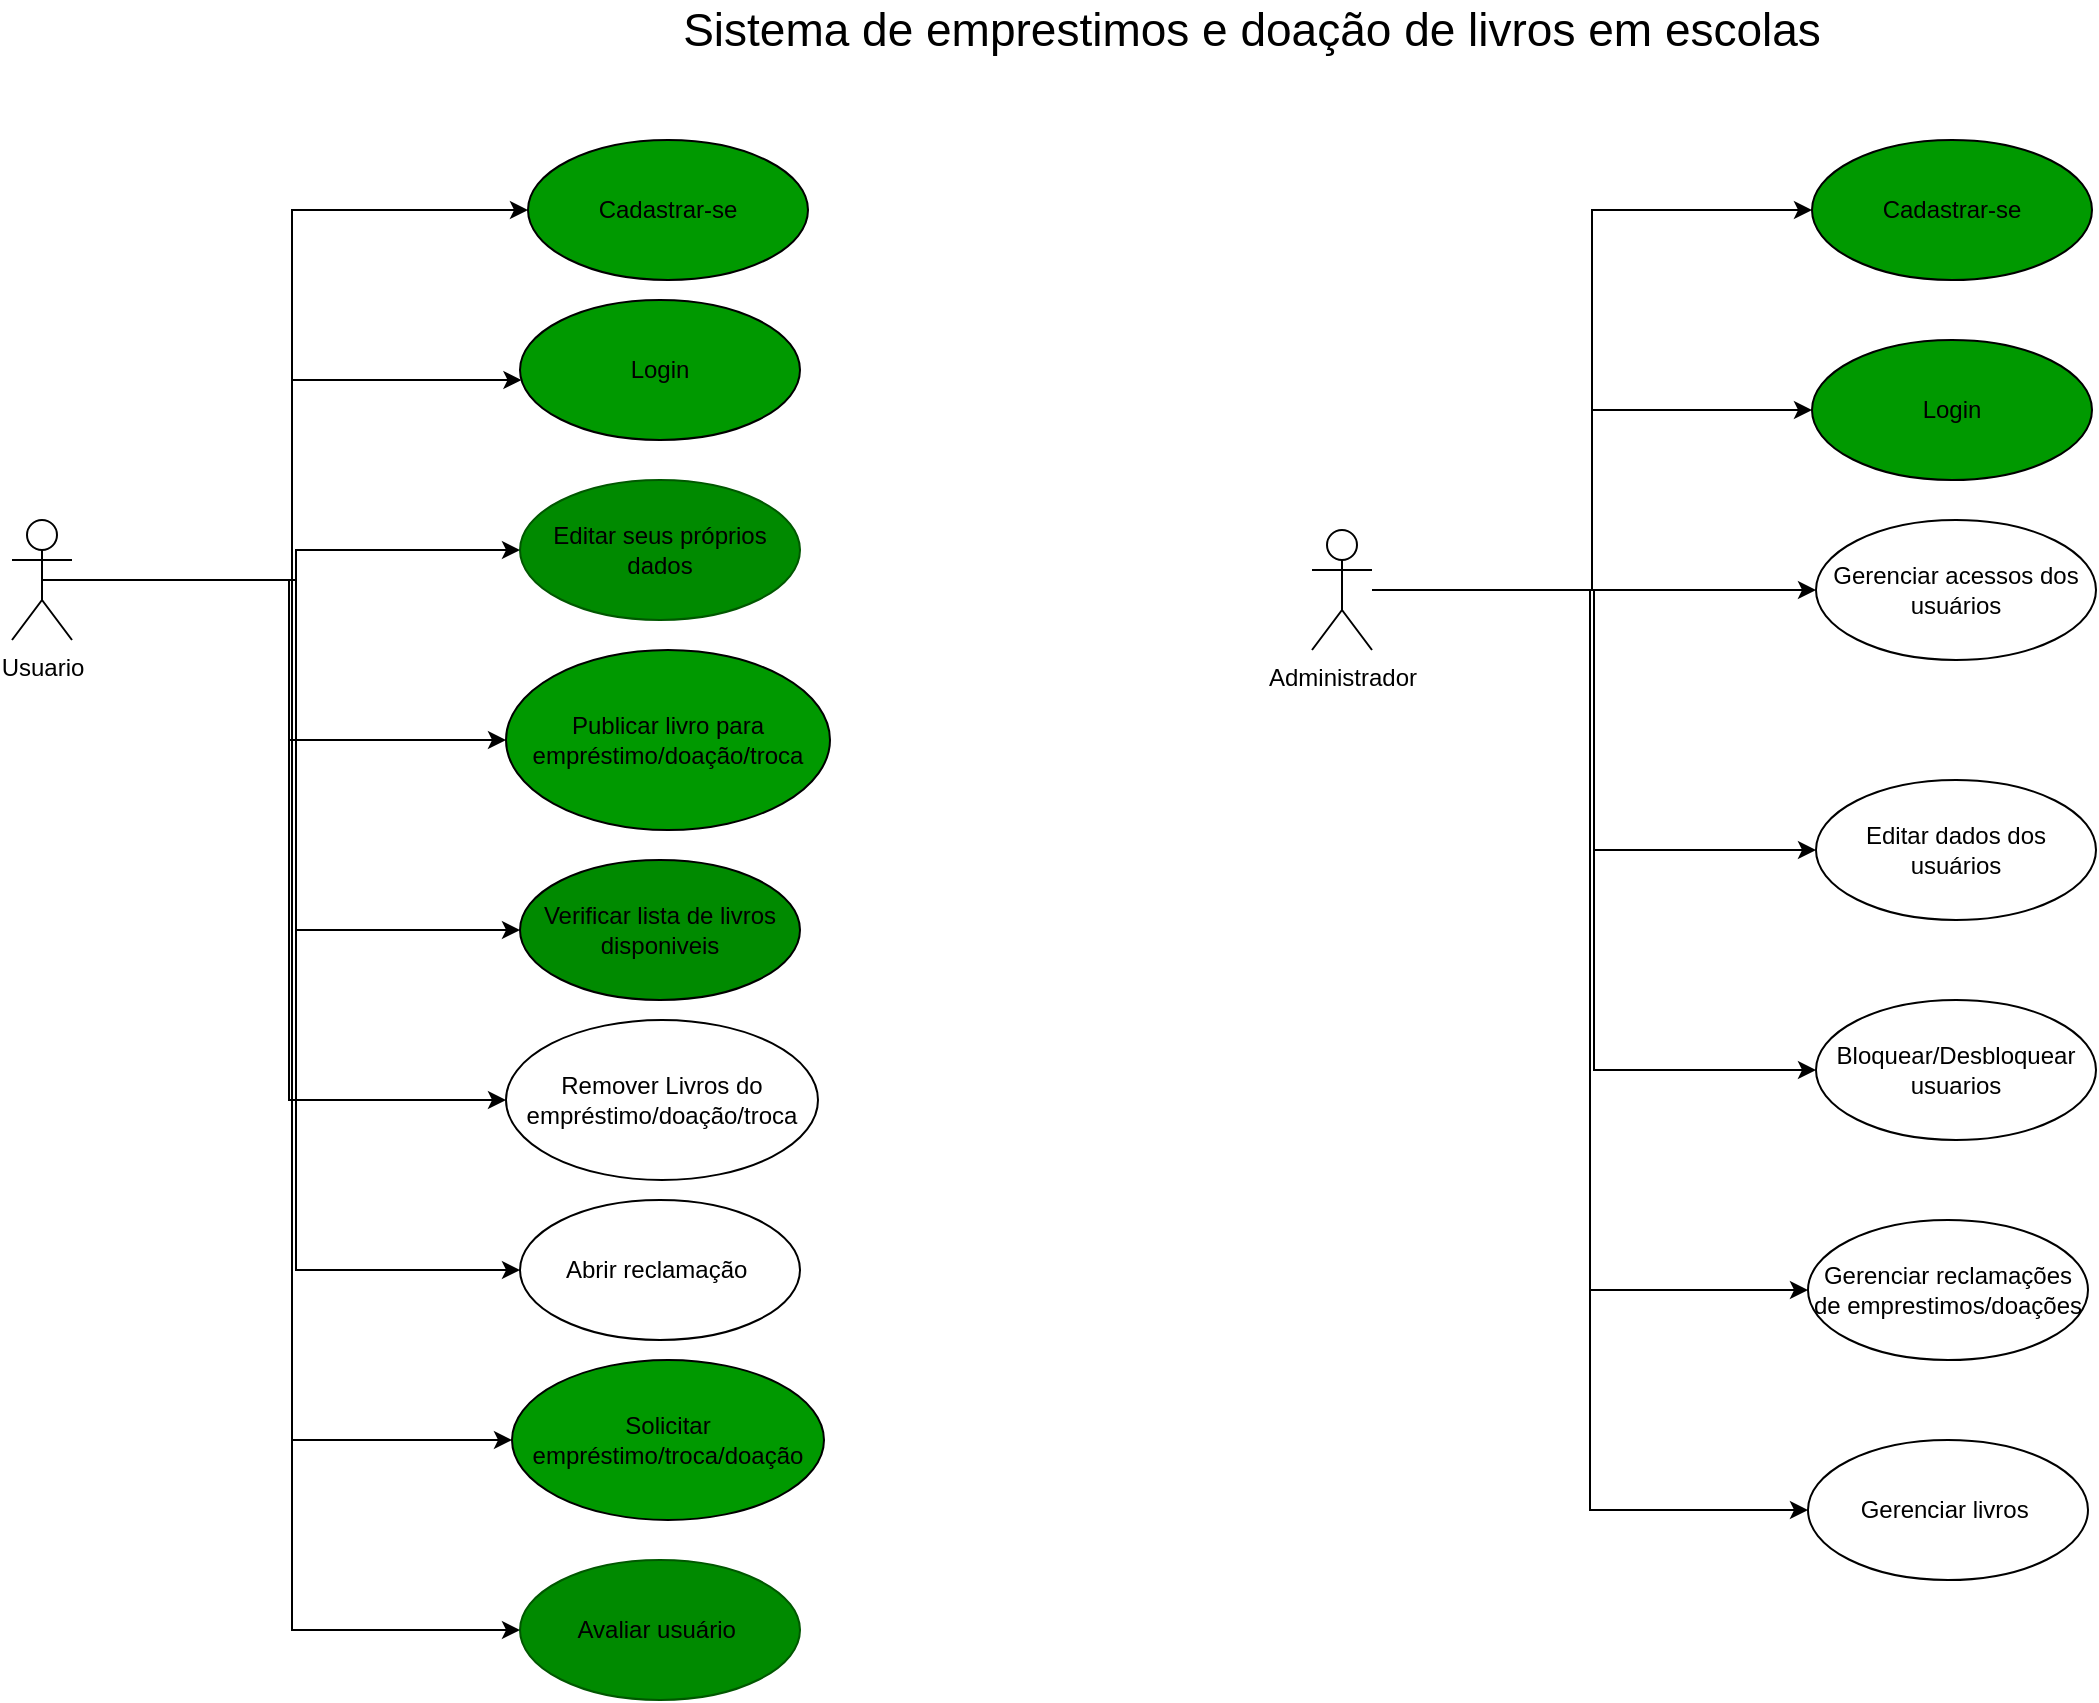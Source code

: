 <mxfile version="24.5.1" type="device" pages="7">
  <diagram id="8o7leehhzJAlqTiegunU" name="Caso de uso">
    <mxGraphModel dx="1036" dy="606" grid="1" gridSize="10" guides="1" tooltips="1" connect="1" arrows="1" fold="1" page="1" pageScale="1" pageWidth="827" pageHeight="1169" math="0" shadow="0">
      <root>
        <mxCell id="0" />
        <mxCell id="1" parent="0" />
        <mxCell id="L9g2ACyeu6dOz-VcWG2Z-1" style="edgeStyle=orthogonalEdgeStyle;rounded=0;orthogonalLoop=1;jettySize=auto;html=1;entryX=0;entryY=0.5;entryDx=0;entryDy=0;" parent="1" source="L9g2ACyeu6dOz-VcWG2Z-11" target="L9g2ACyeu6dOz-VcWG2Z-24" edge="1">
          <mxGeometry relative="1" as="geometry">
            <Array as="points">
              <mxPoint x="460" y="380" />
              <mxPoint x="460" y="195" />
            </Array>
          </mxGeometry>
        </mxCell>
        <mxCell id="L9g2ACyeu6dOz-VcWG2Z-2" style="edgeStyle=orthogonalEdgeStyle;rounded=0;orthogonalLoop=1;jettySize=auto;html=1;" parent="1" source="L9g2ACyeu6dOz-VcWG2Z-11" target="L9g2ACyeu6dOz-VcWG2Z-23" edge="1">
          <mxGeometry relative="1" as="geometry">
            <Array as="points">
              <mxPoint x="460" y="380" />
              <mxPoint x="460" y="280" />
            </Array>
          </mxGeometry>
        </mxCell>
        <mxCell id="L9g2ACyeu6dOz-VcWG2Z-3" style="edgeStyle=orthogonalEdgeStyle;rounded=0;orthogonalLoop=1;jettySize=auto;html=1;entryX=0;entryY=0.5;entryDx=0;entryDy=0;" parent="1" source="L9g2ACyeu6dOz-VcWG2Z-11" target="L9g2ACyeu6dOz-VcWG2Z-25" edge="1">
          <mxGeometry relative="1" as="geometry" />
        </mxCell>
        <mxCell id="L9g2ACyeu6dOz-VcWG2Z-4" style="edgeStyle=orthogonalEdgeStyle;rounded=0;orthogonalLoop=1;jettySize=auto;html=1;entryX=0;entryY=0.5;entryDx=0;entryDy=0;" parent="1" source="L9g2ACyeu6dOz-VcWG2Z-11" target="L9g2ACyeu6dOz-VcWG2Z-28" edge="1">
          <mxGeometry relative="1" as="geometry" />
        </mxCell>
        <mxCell id="L9g2ACyeu6dOz-VcWG2Z-5" style="edgeStyle=orthogonalEdgeStyle;rounded=0;orthogonalLoop=1;jettySize=auto;html=1;entryX=0;entryY=0.5;entryDx=0;entryDy=0;" parent="1" source="L9g2ACyeu6dOz-VcWG2Z-11" target="L9g2ACyeu6dOz-VcWG2Z-26" edge="1">
          <mxGeometry relative="1" as="geometry" />
        </mxCell>
        <mxCell id="L9g2ACyeu6dOz-VcWG2Z-6" style="edgeStyle=orthogonalEdgeStyle;rounded=0;orthogonalLoop=1;jettySize=auto;html=1;exitX=0.5;exitY=0.5;exitDx=0;exitDy=0;exitPerimeter=0;entryX=0;entryY=0.5;entryDx=0;entryDy=0;" parent="1" source="L9g2ACyeu6dOz-VcWG2Z-11" target="L9g2ACyeu6dOz-VcWG2Z-27" edge="1">
          <mxGeometry relative="1" as="geometry" />
        </mxCell>
        <mxCell id="L9g2ACyeu6dOz-VcWG2Z-7" style="edgeStyle=orthogonalEdgeStyle;rounded=0;orthogonalLoop=1;jettySize=auto;html=1;entryX=0;entryY=0.5;entryDx=0;entryDy=0;exitX=0.5;exitY=0.5;exitDx=0;exitDy=0;exitPerimeter=0;" parent="1" source="L9g2ACyeu6dOz-VcWG2Z-11" target="L9g2ACyeu6dOz-VcWG2Z-29" edge="1">
          <mxGeometry relative="1" as="geometry">
            <Array as="points">
              <mxPoint x="460" y="380" />
              <mxPoint x="460" y="905" />
            </Array>
            <mxPoint x="350" y="360" as="sourcePoint" />
            <mxPoint x="575" y="985" as="targetPoint" />
          </mxGeometry>
        </mxCell>
        <mxCell id="L9g2ACyeu6dOz-VcWG2Z-8" style="edgeStyle=orthogonalEdgeStyle;rounded=0;orthogonalLoop=1;jettySize=auto;html=1;" parent="1" source="L9g2ACyeu6dOz-VcWG2Z-11" target="L9g2ACyeu6dOz-VcWG2Z-32" edge="1">
          <mxGeometry relative="1" as="geometry" />
        </mxCell>
        <mxCell id="L9g2ACyeu6dOz-VcWG2Z-9" style="edgeStyle=orthogonalEdgeStyle;rounded=0;orthogonalLoop=1;jettySize=auto;html=1;entryX=0;entryY=0.5;entryDx=0;entryDy=0;" parent="1" source="L9g2ACyeu6dOz-VcWG2Z-11" target="L9g2ACyeu6dOz-VcWG2Z-33" edge="1">
          <mxGeometry relative="1" as="geometry" />
        </mxCell>
        <mxCell id="L9g2ACyeu6dOz-VcWG2Z-11" value="Usuario" style="shape=umlActor;verticalLabelPosition=bottom;verticalAlign=top;html=1;" parent="1" vertex="1">
          <mxGeometry x="320" y="350" width="30" height="60" as="geometry" />
        </mxCell>
        <mxCell id="L9g2ACyeu6dOz-VcWG2Z-13" style="edgeStyle=orthogonalEdgeStyle;rounded=0;orthogonalLoop=1;jettySize=auto;html=1;entryX=0;entryY=0.5;entryDx=0;entryDy=0;" parent="1" source="L9g2ACyeu6dOz-VcWG2Z-21" target="L9g2ACyeu6dOz-VcWG2Z-30" edge="1">
          <mxGeometry relative="1" as="geometry" />
        </mxCell>
        <mxCell id="L9g2ACyeu6dOz-VcWG2Z-14" style="edgeStyle=orthogonalEdgeStyle;rounded=0;orthogonalLoop=1;jettySize=auto;html=1;entryX=0;entryY=0.5;entryDx=0;entryDy=0;" parent="1" source="L9g2ACyeu6dOz-VcWG2Z-21" target="L9g2ACyeu6dOz-VcWG2Z-31" edge="1">
          <mxGeometry relative="1" as="geometry" />
        </mxCell>
        <mxCell id="L9g2ACyeu6dOz-VcWG2Z-15" style="edgeStyle=orthogonalEdgeStyle;rounded=0;orthogonalLoop=1;jettySize=auto;html=1;entryX=0;entryY=0.5;entryDx=0;entryDy=0;" parent="1" source="L9g2ACyeu6dOz-VcWG2Z-21" target="L9g2ACyeu6dOz-VcWG2Z-34" edge="1">
          <mxGeometry relative="1" as="geometry" />
        </mxCell>
        <mxCell id="L9g2ACyeu6dOz-VcWG2Z-17" style="edgeStyle=orthogonalEdgeStyle;rounded=0;orthogonalLoop=1;jettySize=auto;html=1;entryX=0;entryY=0.5;entryDx=0;entryDy=0;" parent="1" source="L9g2ACyeu6dOz-VcWG2Z-21" target="L9g2ACyeu6dOz-VcWG2Z-37" edge="1">
          <mxGeometry relative="1" as="geometry" />
        </mxCell>
        <mxCell id="L9g2ACyeu6dOz-VcWG2Z-18" style="edgeStyle=orthogonalEdgeStyle;rounded=0;orthogonalLoop=1;jettySize=auto;html=1;entryX=0;entryY=0.5;entryDx=0;entryDy=0;" parent="1" source="L9g2ACyeu6dOz-VcWG2Z-21" target="L9g2ACyeu6dOz-VcWG2Z-38" edge="1">
          <mxGeometry relative="1" as="geometry">
            <Array as="points">
              <mxPoint x="1110" y="385" />
              <mxPoint x="1110" y="295" />
            </Array>
          </mxGeometry>
        </mxCell>
        <mxCell id="L9g2ACyeu6dOz-VcWG2Z-19" style="edgeStyle=orthogonalEdgeStyle;rounded=0;orthogonalLoop=1;jettySize=auto;html=1;entryX=0;entryY=0.5;entryDx=0;entryDy=0;" parent="1" source="L9g2ACyeu6dOz-VcWG2Z-21" target="L9g2ACyeu6dOz-VcWG2Z-39" edge="1">
          <mxGeometry relative="1" as="geometry">
            <Array as="points">
              <mxPoint x="1220" y="385" />
            </Array>
          </mxGeometry>
        </mxCell>
        <mxCell id="L9g2ACyeu6dOz-VcWG2Z-20" style="edgeStyle=orthogonalEdgeStyle;rounded=0;orthogonalLoop=1;jettySize=auto;html=1;entryX=0;entryY=0.5;entryDx=0;entryDy=0;" parent="1" source="L9g2ACyeu6dOz-VcWG2Z-21" target="L9g2ACyeu6dOz-VcWG2Z-41" edge="1">
          <mxGeometry relative="1" as="geometry" />
        </mxCell>
        <mxCell id="L9g2ACyeu6dOz-VcWG2Z-21" value="Administrador" style="shape=umlActor;verticalLabelPosition=bottom;verticalAlign=top;html=1;" parent="1" vertex="1">
          <mxGeometry x="970" y="355" width="30" height="60" as="geometry" />
        </mxCell>
        <mxCell id="L9g2ACyeu6dOz-VcWG2Z-23" value="Login" style="ellipse;whiteSpace=wrap;html=1;fillColor=#009900;" parent="1" vertex="1">
          <mxGeometry x="574" y="240" width="140" height="70" as="geometry" />
        </mxCell>
        <mxCell id="L9g2ACyeu6dOz-VcWG2Z-24" value="Cadastrar-se" style="ellipse;whiteSpace=wrap;html=1;fillColor=#009900;" parent="1" vertex="1">
          <mxGeometry x="578" y="160" width="140" height="70" as="geometry" />
        </mxCell>
        <mxCell id="L9g2ACyeu6dOz-VcWG2Z-25" value="Publicar livro para empréstimo/doação/troca" style="ellipse;whiteSpace=wrap;html=1;fillColor=#009900;" parent="1" vertex="1">
          <mxGeometry x="567" y="415" width="162" height="90" as="geometry" />
        </mxCell>
        <mxCell id="L9g2ACyeu6dOz-VcWG2Z-26" value="Remover Livros do empréstimo/doação/troca" style="ellipse;whiteSpace=wrap;html=1;" parent="1" vertex="1">
          <mxGeometry x="567" y="600" width="156" height="80" as="geometry" />
        </mxCell>
        <mxCell id="L9g2ACyeu6dOz-VcWG2Z-27" value="Solicitar empréstimo/troca/doação" style="ellipse;whiteSpace=wrap;html=1;fillColor=#009900;" parent="1" vertex="1">
          <mxGeometry x="570" y="770" width="156" height="80" as="geometry" />
        </mxCell>
        <mxCell id="L9g2ACyeu6dOz-VcWG2Z-28" value="Verificar lista de livros disponiveis" style="ellipse;whiteSpace=wrap;html=1;fillColor=#008a00;strokeColor=default;fontColor=#000000;labelBackgroundColor=none;" parent="1" vertex="1">
          <mxGeometry x="574" y="520" width="140" height="70" as="geometry" />
        </mxCell>
        <mxCell id="L9g2ACyeu6dOz-VcWG2Z-29" value="Avaliar usuário&amp;nbsp;" style="ellipse;whiteSpace=wrap;html=1;fillColor=#008a00;fontColor=#000000;strokeColor=#005700;" parent="1" vertex="1">
          <mxGeometry x="574" y="870" width="140" height="70" as="geometry" />
        </mxCell>
        <mxCell id="L9g2ACyeu6dOz-VcWG2Z-30" value="Editar dados dos usuários" style="ellipse;whiteSpace=wrap;html=1;" parent="1" vertex="1">
          <mxGeometry x="1222" y="480" width="140" height="70" as="geometry" />
        </mxCell>
        <mxCell id="L9g2ACyeu6dOz-VcWG2Z-31" value="Bloquear/Desbloquear usuarios" style="ellipse;whiteSpace=wrap;html=1;" parent="1" vertex="1">
          <mxGeometry x="1222" y="590" width="140" height="70" as="geometry" />
        </mxCell>
        <mxCell id="L9g2ACyeu6dOz-VcWG2Z-32" value="Editar seus próprios dados" style="ellipse;whiteSpace=wrap;html=1;fillColor=#008a00;fontColor=#000000;strokeColor=#005700;" parent="1" vertex="1">
          <mxGeometry x="574" y="330" width="140" height="70" as="geometry" />
        </mxCell>
        <mxCell id="L9g2ACyeu6dOz-VcWG2Z-33" value="Abrir reclamação&amp;nbsp;" style="ellipse;whiteSpace=wrap;html=1;" parent="1" vertex="1">
          <mxGeometry x="574" y="690" width="140" height="70" as="geometry" />
        </mxCell>
        <mxCell id="L9g2ACyeu6dOz-VcWG2Z-34" value="Gerenciar reclamações de emprestimos/doações" style="ellipse;whiteSpace=wrap;html=1;" parent="1" vertex="1">
          <mxGeometry x="1218" y="700" width="140" height="70" as="geometry" />
        </mxCell>
        <mxCell id="L9g2ACyeu6dOz-VcWG2Z-36" value="&lt;font style=&quot;font-size: 23px;&quot;&gt;Sistema de emprestimos e doação de livros em escolas&lt;/font&gt;" style="text;html=1;align=center;verticalAlign=middle;whiteSpace=wrap;rounded=0;" parent="1" vertex="1">
          <mxGeometry x="610" y="90" width="660" height="30" as="geometry" />
        </mxCell>
        <mxCell id="L9g2ACyeu6dOz-VcWG2Z-37" value="Cadastrar-se" style="ellipse;whiteSpace=wrap;html=1;fillColor=#009900;" parent="1" vertex="1">
          <mxGeometry x="1220" y="160" width="140" height="70" as="geometry" />
        </mxCell>
        <mxCell id="L9g2ACyeu6dOz-VcWG2Z-38" value="Login" style="ellipse;whiteSpace=wrap;html=1;fillColor=#009900;" parent="1" vertex="1">
          <mxGeometry x="1220" y="260" width="140" height="70" as="geometry" />
        </mxCell>
        <mxCell id="L9g2ACyeu6dOz-VcWG2Z-39" value="Gerenciar acessos dos usuários" style="ellipse;whiteSpace=wrap;html=1;" parent="1" vertex="1">
          <mxGeometry x="1222" y="350" width="140" height="70" as="geometry" />
        </mxCell>
        <mxCell id="L9g2ACyeu6dOz-VcWG2Z-41" value="Gerenciar&lt;span style=&quot;background-color: initial;&quot;&gt;&amp;nbsp;livros&amp;nbsp;&lt;/span&gt;" style="ellipse;whiteSpace=wrap;html=1;" parent="1" vertex="1">
          <mxGeometry x="1218" y="810" width="140" height="70" as="geometry" />
        </mxCell>
      </root>
    </mxGraphModel>
  </diagram>
  <diagram id="Hob76yShjqfnAqez9uGe" name="Diagrama_atividade_cadastro_login">
    <mxGraphModel dx="2785" dy="1500" grid="1" gridSize="10" guides="1" tooltips="1" connect="1" arrows="1" fold="1" page="1" pageScale="1" pageWidth="827" pageHeight="1169" math="0" shadow="0">
      <root>
        <mxCell id="0" />
        <mxCell id="1" parent="0" />
        <mxCell id="wGram5bhsqTnaHva7VRz-9" value="" style="rounded=1;whiteSpace=wrap;html=1;absoluteArcSize=1;arcSize=14;strokeWidth=2;" parent="1" vertex="1">
          <mxGeometry x="40" y="30" width="980" height="1450" as="geometry" />
        </mxCell>
        <mxCell id="wGram5bhsqTnaHva7VRz-10" value="" style="line;strokeWidth=1;fillColor=none;align=left;verticalAlign=middle;spacingTop=-1;spacingLeft=3;spacingRight=3;rotatable=0;labelPosition=right;points=[];portConstraint=eastwest;strokeColor=inherit;" parent="1" vertex="1">
          <mxGeometry x="40" y="70" width="980" height="8" as="geometry" />
        </mxCell>
        <mxCell id="wGram5bhsqTnaHva7VRz-11" value="Diagrama de atividade - Autenticação do sistema de empréstimos de livros - Cadastro e login" style="text;html=1;align=center;verticalAlign=middle;whiteSpace=wrap;rounded=0;" parent="1" vertex="1">
          <mxGeometry x="316" y="40" width="370" height="30" as="geometry" />
        </mxCell>
        <mxCell id="wGram5bhsqTnaHva7VRz-14" value="" style="line;strokeWidth=1;fillColor=none;align=left;verticalAlign=middle;spacingTop=-1;spacingLeft=3;spacingRight=3;rotatable=0;labelPosition=right;points=[];portConstraint=eastwest;strokeColor=inherit;" parent="1" vertex="1">
          <mxGeometry x="40" y="110" width="980" height="8" as="geometry" />
        </mxCell>
        <UserObject label="" id="wGram5bhsqTnaHva7VRz-15">
          <mxCell style="line;strokeWidth=1;fillColor=none;align=left;verticalAlign=middle;spacingTop=-1;spacingLeft=3;spacingRight=3;rotatable=0;labelPosition=right;points=[];portConstraint=eastwest;strokeColor=inherit;direction=south;" parent="1" vertex="1">
            <mxGeometry x="497" y="78" width="8" height="1392" as="geometry" />
          </mxCell>
        </UserObject>
        <mxCell id="wGram5bhsqTnaHva7VRz-18" value="USUARIO" style="text;html=1;align=center;verticalAlign=middle;whiteSpace=wrap;rounded=0;" parent="1" vertex="1">
          <mxGeometry x="170" y="78" width="60" height="30" as="geometry" />
        </mxCell>
        <mxCell id="wGram5bhsqTnaHva7VRz-19" value="SISTEMA" style="text;html=1;align=center;verticalAlign=middle;whiteSpace=wrap;rounded=0;" parent="1" vertex="1">
          <mxGeometry x="620" y="80" width="60" height="30" as="geometry" />
        </mxCell>
        <mxCell id="wGram5bhsqTnaHva7VRz-24" style="edgeStyle=orthogonalEdgeStyle;rounded=0;orthogonalLoop=1;jettySize=auto;html=1;exitX=0.5;exitY=1;exitDx=0;exitDy=0;entryX=0.5;entryY=0;entryDx=0;entryDy=0;" parent="1" source="wGram5bhsqTnaHva7VRz-21" target="wGram5bhsqTnaHva7VRz-23" edge="1">
          <mxGeometry relative="1" as="geometry" />
        </mxCell>
        <mxCell id="wGram5bhsqTnaHva7VRz-21" value="entra na pagina principal" style="ellipse;whiteSpace=wrap;html=1;" parent="1" vertex="1">
          <mxGeometry x="155" y="118" width="90" height="60" as="geometry" />
        </mxCell>
        <mxCell id="wGram5bhsqTnaHva7VRz-26" style="edgeStyle=orthogonalEdgeStyle;rounded=0;orthogonalLoop=1;jettySize=auto;html=1;exitX=0.5;exitY=1;exitDx=0;exitDy=0;" parent="1" source="wGram5bhsqTnaHva7VRz-23" target="wGram5bhsqTnaHva7VRz-25" edge="1">
          <mxGeometry relative="1" as="geometry" />
        </mxCell>
        <mxCell id="wGram5bhsqTnaHva7VRz-23" value="Clica em Entrar/Cadastrar" style="rounded=0;whiteSpace=wrap;html=1;" parent="1" vertex="1">
          <mxGeometry x="140" y="240" width="120" height="60" as="geometry" />
        </mxCell>
        <mxCell id="wGram5bhsqTnaHva7VRz-29" style="edgeStyle=orthogonalEdgeStyle;rounded=0;orthogonalLoop=1;jettySize=auto;html=1;exitX=0.5;exitY=1;exitDx=0;exitDy=0;entryX=0.5;entryY=0;entryDx=0;entryDy=0;" parent="1" source="wGram5bhsqTnaHva7VRz-25" target="wGram5bhsqTnaHva7VRz-28" edge="1">
          <mxGeometry relative="1" as="geometry" />
        </mxCell>
        <mxCell id="wGram5bhsqTnaHva7VRz-45" style="edgeStyle=orthogonalEdgeStyle;rounded=0;orthogonalLoop=1;jettySize=auto;html=1;" parent="1" source="wGram5bhsqTnaHva7VRz-25" target="wGram5bhsqTnaHva7VRz-41" edge="1">
          <mxGeometry relative="1" as="geometry" />
        </mxCell>
        <mxCell id="wGram5bhsqTnaHva7VRz-25" value="Deseja se cadastrar?" style="rhombus;whiteSpace=wrap;html=1;" parent="1" vertex="1">
          <mxGeometry x="160" y="340" width="80" height="80" as="geometry" />
        </mxCell>
        <mxCell id="wGram5bhsqTnaHva7VRz-32" style="edgeStyle=orthogonalEdgeStyle;rounded=0;orthogonalLoop=1;jettySize=auto;html=1;exitX=0.5;exitY=1;exitDx=0;exitDy=0;entryX=0.5;entryY=0;entryDx=0;entryDy=0;" parent="1" source="wGram5bhsqTnaHva7VRz-28" target="wGram5bhsqTnaHva7VRz-31" edge="1">
          <mxGeometry relative="1" as="geometry" />
        </mxCell>
        <mxCell id="wGram5bhsqTnaHva7VRz-28" value="Abre formulário de cadastro" style="rounded=0;whiteSpace=wrap;html=1;" parent="1" vertex="1">
          <mxGeometry x="140" y="490" width="120" height="60" as="geometry" />
        </mxCell>
        <mxCell id="wGram5bhsqTnaHva7VRz-30" value="Sim" style="text;html=1;align=center;verticalAlign=middle;whiteSpace=wrap;rounded=0;" parent="1" vertex="1">
          <mxGeometry x="150" y="420" width="60" height="30" as="geometry" />
        </mxCell>
        <mxCell id="wGram5bhsqTnaHva7VRz-35" style="edgeStyle=orthogonalEdgeStyle;rounded=0;orthogonalLoop=1;jettySize=auto;html=1;exitX=1;exitY=0.5;exitDx=0;exitDy=0;" parent="1" source="wGram5bhsqTnaHva7VRz-31" target="wGram5bhsqTnaHva7VRz-34" edge="1">
          <mxGeometry relative="1" as="geometry" />
        </mxCell>
        <mxCell id="nulsqnNAfnehMYfjkUiF-3" style="edgeStyle=orthogonalEdgeStyle;rounded=0;orthogonalLoop=1;jettySize=auto;html=1;exitX=0.5;exitY=1;exitDx=0;exitDy=0;entryX=0.5;entryY=0;entryDx=0;entryDy=0;" parent="1" source="wGram5bhsqTnaHva7VRz-31" target="nulsqnNAfnehMYfjkUiF-2" edge="1">
          <mxGeometry relative="1" as="geometry" />
        </mxCell>
        <mxCell id="wGram5bhsqTnaHva7VRz-31" value="Inseriu dados corretamente?" style="rhombus;whiteSpace=wrap;html=1;" parent="1" vertex="1">
          <mxGeometry x="150" y="900" width="100" height="105" as="geometry" />
        </mxCell>
        <mxCell id="wGram5bhsqTnaHva7VRz-33" value="Sim" style="text;html=1;align=center;verticalAlign=middle;whiteSpace=wrap;rounded=0;" parent="1" vertex="1">
          <mxGeometry x="220" y="915" width="60" height="30" as="geometry" />
        </mxCell>
        <mxCell id="wGram5bhsqTnaHva7VRz-37" style="edgeStyle=orthogonalEdgeStyle;rounded=0;orthogonalLoop=1;jettySize=auto;html=1;exitX=0.5;exitY=1;exitDx=0;exitDy=0;entryX=0.5;entryY=0;entryDx=0;entryDy=0;" parent="1" source="wGram5bhsqTnaHva7VRz-34" target="wGram5bhsqTnaHva7VRz-36" edge="1">
          <mxGeometry relative="1" as="geometry" />
        </mxCell>
        <mxCell id="wGram5bhsqTnaHva7VRz-34" value="Valida dados cadastrados" style="rounded=0;whiteSpace=wrap;html=1;" parent="1" vertex="1">
          <mxGeometry x="590" y="922.5" width="120" height="60" as="geometry" />
        </mxCell>
        <mxCell id="wGram5bhsqTnaHva7VRz-39" style="edgeStyle=orthogonalEdgeStyle;rounded=0;orthogonalLoop=1;jettySize=auto;html=1;exitX=0;exitY=0.5;exitDx=0;exitDy=0;entryX=1;entryY=0.5;entryDx=0;entryDy=0;" parent="1" source="wGram5bhsqTnaHva7VRz-36" target="wGram5bhsqTnaHva7VRz-38" edge="1">
          <mxGeometry relative="1" as="geometry" />
        </mxCell>
        <mxCell id="tbEXOFtj-Q3dPsqEbYzO-1" style="edgeStyle=orthogonalEdgeStyle;rounded=0;orthogonalLoop=1;jettySize=auto;html=1;exitX=1;exitY=0.5;exitDx=0;exitDy=0;entryX=1;entryY=0.5;entryDx=0;entryDy=0;" parent="1" source="wGram5bhsqTnaHva7VRz-36" target="nulsqnNAfnehMYfjkUiF-2" edge="1">
          <mxGeometry relative="1" as="geometry" />
        </mxCell>
        <mxCell id="wGram5bhsqTnaHva7VRz-36" value="Dados OK?" style="rhombus;whiteSpace=wrap;html=1;" parent="1" vertex="1">
          <mxGeometry x="600" y="1240" width="100" height="105" as="geometry" />
        </mxCell>
        <mxCell id="wGram5bhsqTnaHva7VRz-38" value="Usuário cadastrado com sucesso" style="rounded=0;whiteSpace=wrap;html=1;" parent="1" vertex="1">
          <mxGeometry x="140" y="1262.5" width="120" height="60" as="geometry" />
        </mxCell>
        <mxCell id="wGram5bhsqTnaHva7VRz-40" value="Sim" style="text;html=1;align=center;verticalAlign=middle;whiteSpace=wrap;rounded=0;" parent="1" vertex="1">
          <mxGeometry x="560" y="1262.5" width="60" height="30" as="geometry" />
        </mxCell>
        <mxCell id="wGram5bhsqTnaHva7VRz-47" style="edgeStyle=orthogonalEdgeStyle;rounded=0;orthogonalLoop=1;jettySize=auto;html=1;exitX=0.5;exitY=1;exitDx=0;exitDy=0;entryX=0.5;entryY=0;entryDx=0;entryDy=0;" parent="1" source="wGram5bhsqTnaHva7VRz-41" target="wGram5bhsqTnaHva7VRz-46" edge="1">
          <mxGeometry relative="1" as="geometry" />
        </mxCell>
        <mxCell id="wGram5bhsqTnaHva7VRz-41" value="&lt;font color=&quot;#fafffd&quot;&gt;Abre tela de login&lt;/font&gt;" style="rounded=0;whiteSpace=wrap;html=1;fillColor=#009900;" parent="1" vertex="1">
          <mxGeometry x="330" y="350" width="120" height="60" as="geometry" />
        </mxCell>
        <mxCell id="wGram5bhsqTnaHva7VRz-42" value="Não" style="text;html=1;align=center;verticalAlign=middle;whiteSpace=wrap;rounded=0;" parent="1" vertex="1">
          <mxGeometry x="210" y="340" width="60" height="30" as="geometry" />
        </mxCell>
        <mxCell id="wGram5bhsqTnaHva7VRz-50" style="edgeStyle=orthogonalEdgeStyle;rounded=0;orthogonalLoop=1;jettySize=auto;html=1;exitX=1;exitY=0.5;exitDx=0;exitDy=0;entryX=0;entryY=0.5;entryDx=0;entryDy=0;" parent="1" source="wGram5bhsqTnaHva7VRz-46" target="wGram5bhsqTnaHva7VRz-48" edge="1">
          <mxGeometry relative="1" as="geometry" />
        </mxCell>
        <mxCell id="wGram5bhsqTnaHva7VRz-46" value="Insere credenciais" style="rounded=0;whiteSpace=wrap;html=1;" parent="1" vertex="1">
          <mxGeometry x="330" y="480" width="120" height="60" as="geometry" />
        </mxCell>
        <mxCell id="wGram5bhsqTnaHva7VRz-54" style="edgeStyle=orthogonalEdgeStyle;rounded=0;orthogonalLoop=1;jettySize=auto;html=1;exitX=0.5;exitY=1;exitDx=0;exitDy=0;entryX=0.5;entryY=0;entryDx=0;entryDy=0;" parent="1" source="wGram5bhsqTnaHva7VRz-48" target="wGram5bhsqTnaHva7VRz-53" edge="1">
          <mxGeometry relative="1" as="geometry" />
        </mxCell>
        <mxCell id="nulsqnNAfnehMYfjkUiF-13" style="edgeStyle=orthogonalEdgeStyle;rounded=0;orthogonalLoop=1;jettySize=auto;html=1;exitX=1;exitY=0.5;exitDx=0;exitDy=0;entryX=1;entryY=0.5;entryDx=0;entryDy=0;" parent="1" source="wGram5bhsqTnaHva7VRz-48" target="nulsqnNAfnehMYfjkUiF-12" edge="1">
          <mxGeometry relative="1" as="geometry" />
        </mxCell>
        <mxCell id="wGram5bhsqTnaHva7VRz-48" value="Credenciais OK?" style="rhombus;whiteSpace=wrap;html=1;" parent="1" vertex="1">
          <mxGeometry x="590" y="453.75" width="110" height="112.5" as="geometry" />
        </mxCell>
        <mxCell id="wGram5bhsqTnaHva7VRz-51" value="Usuário autentica no sistema" style="rounded=0;whiteSpace=wrap;html=1;" parent="1" vertex="1">
          <mxGeometry x="350" y="620" width="120" height="60" as="geometry" />
        </mxCell>
        <mxCell id="wGram5bhsqTnaHva7VRz-55" style="edgeStyle=orthogonalEdgeStyle;rounded=0;orthogonalLoop=1;jettySize=auto;html=1;exitX=0;exitY=0.5;exitDx=0;exitDy=0;entryX=1;entryY=0.5;entryDx=0;entryDy=0;" parent="1" source="wGram5bhsqTnaHva7VRz-53" target="wGram5bhsqTnaHva7VRz-51" edge="1">
          <mxGeometry relative="1" as="geometry" />
        </mxCell>
        <mxCell id="wGram5bhsqTnaHva7VRz-53" value="Verifica perfil do usuário" style="rounded=0;whiteSpace=wrap;html=1;" parent="1" vertex="1">
          <mxGeometry x="585" y="620" width="120" height="60" as="geometry" />
        </mxCell>
        <mxCell id="wGram5bhsqTnaHva7VRz-56" value="Sim" style="text;html=1;align=center;verticalAlign=middle;whiteSpace=wrap;rounded=0;" parent="1" vertex="1">
          <mxGeometry x="640" y="566.25" width="60" height="30" as="geometry" />
        </mxCell>
        <mxCell id="nulsqnNAfnehMYfjkUiF-5" style="edgeStyle=orthogonalEdgeStyle;rounded=0;orthogonalLoop=1;jettySize=auto;html=1;exitX=0.5;exitY=1;exitDx=0;exitDy=0;entryX=0;entryY=0.5;entryDx=0;entryDy=0;" parent="1" source="nulsqnNAfnehMYfjkUiF-2" target="wGram5bhsqTnaHva7VRz-31" edge="1">
          <mxGeometry relative="1" as="geometry">
            <Array as="points">
              <mxPoint x="200" y="1150" />
              <mxPoint x="100" y="1150" />
              <mxPoint x="100" y="953" />
            </Array>
          </mxGeometry>
        </mxCell>
        <mxCell id="nulsqnNAfnehMYfjkUiF-2" value="Exibir aviso de erro" style="rounded=0;whiteSpace=wrap;html=1;" parent="1" vertex="1">
          <mxGeometry x="140" y="1070" width="120" height="60" as="geometry" />
        </mxCell>
        <mxCell id="nulsqnNAfnehMYfjkUiF-6" value="Não" style="text;html=1;align=center;verticalAlign=middle;whiteSpace=wrap;rounded=0;" parent="1" vertex="1">
          <mxGeometry x="190" y="1005" width="60" height="30" as="geometry" />
        </mxCell>
        <mxCell id="nulsqnNAfnehMYfjkUiF-9" value="Não" style="text;html=1;align=center;verticalAlign=middle;whiteSpace=wrap;rounded=0;" parent="1" vertex="1">
          <mxGeometry x="680" y="480" width="60" height="30" as="geometry" />
        </mxCell>
        <mxCell id="nulsqnNAfnehMYfjkUiF-14" style="edgeStyle=orthogonalEdgeStyle;rounded=0;orthogonalLoop=1;jettySize=auto;html=1;exitX=0.5;exitY=1;exitDx=0;exitDy=0;" parent="1" source="nulsqnNAfnehMYfjkUiF-12" target="wGram5bhsqTnaHva7VRz-41" edge="1">
          <mxGeometry relative="1" as="geometry" />
        </mxCell>
        <mxCell id="nulsqnNAfnehMYfjkUiF-12" value="Exibir aviso de erro" style="rounded=0;whiteSpace=wrap;html=1;" parent="1" vertex="1">
          <mxGeometry x="330" y="220" width="120" height="60" as="geometry" />
        </mxCell>
        <mxCell id="tbEXOFtj-Q3dPsqEbYzO-2" value="Não" style="text;html=1;align=center;verticalAlign=middle;whiteSpace=wrap;rounded=0;" parent="1" vertex="1">
          <mxGeometry x="680" y="1292.5" width="60" height="30" as="geometry" />
        </mxCell>
      </root>
    </mxGraphModel>
  </diagram>
  <diagram id="4gQjoz81WeCsNEGhwfh6" name="Diagrama_Atividade_publicar_livro">
    <mxGraphModel dx="2785" dy="2669" grid="1" gridSize="10" guides="1" tooltips="1" connect="1" arrows="1" fold="1" page="1" pageScale="1" pageWidth="827" pageHeight="1169" math="0" shadow="0">
      <root>
        <mxCell id="0" />
        <mxCell id="1" parent="0" />
        <mxCell id="CZEfRHlbuiNeiHoXNnBf-1" value="&lt;span style=&quot;color: rgba(0, 0, 0, 0); font-family: monospace; font-size: 0px; text-align: start; text-wrap: nowrap;&quot;&gt;%3CmxGraphModel%3E%3Croot%3E%3CmxCell%20id%3D%220%22%2F%3E%3CmxCell%20id%3D%221%22%20parent%3D%220%22%2F%3E%3CmxCell%20id%3D%222%22%20value%3D%22Diagrama%20de%20atividade%20-%20Autentica%C3%A7%C3%A3o%20do%20sistema%20de%20empr%C3%A9stimos%20de%20livros%22%20style%3D%22text%3Bhtml%3D1%3Balign%3Dcenter%3BverticalAlign%3Dmiddle%3BwhiteSpace%3Dwrap%3Brounded%3D0%3B%22%20vertex%3D%221%22%20parent%3D%221%22%3E%3CmxGeometry%20x%3D%22316%22%20y%3D%2240%22%20width%3D%22370%22%20height%3D%2230%22%20as%3D%22geometry%22%2F%3E%3C%2FmxCell%3E%3C%2Froot%3E%3C%2FmxGraphModel%3E&lt;/span&gt;" style="rounded=1;whiteSpace=wrap;html=1;absoluteArcSize=1;arcSize=14;strokeWidth=2;" parent="1" vertex="1">
          <mxGeometry x="50" y="-200" width="980" height="1450" as="geometry" />
        </mxCell>
        <mxCell id="reOd27py7ocOHkjfqAK7-1" style="edgeStyle=orthogonalEdgeStyle;rounded=0;orthogonalLoop=1;jettySize=auto;html=1;exitX=0.5;exitY=1;exitDx=0;exitDy=0;" parent="1" source="WLuxRguwKTgUOFruPctG-1" target="WLuxRguwKTgUOFruPctG-2" edge="1">
          <mxGeometry relative="1" as="geometry" />
        </mxCell>
        <mxCell id="WLuxRguwKTgUOFruPctG-1" value="Usuario entra na pagina principal" style="ellipse;whiteSpace=wrap;html=1;" parent="1" vertex="1">
          <mxGeometry x="130" y="-92" width="120" height="80" as="geometry" />
        </mxCell>
        <mxCell id="WLuxRguwKTgUOFruPctG-4" style="edgeStyle=orthogonalEdgeStyle;rounded=0;orthogonalLoop=1;jettySize=auto;html=1;entryX=0.5;entryY=0;entryDx=0;entryDy=0;" parent="1" source="WLuxRguwKTgUOFruPctG-2" target="WLuxRguwKTgUOFruPctG-5" edge="1">
          <mxGeometry relative="1" as="geometry">
            <mxPoint x="190" y="340" as="targetPoint" />
          </mxGeometry>
        </mxCell>
        <mxCell id="qzNDlpaGDkFueQBm213v-3" style="edgeStyle=orthogonalEdgeStyle;rounded=0;orthogonalLoop=1;jettySize=auto;html=1;exitX=1;exitY=0.5;exitDx=0;exitDy=0;entryX=0;entryY=0.5;entryDx=0;entryDy=0;" parent="1" source="WLuxRguwKTgUOFruPctG-2" target="qzNDlpaGDkFueQBm213v-1" edge="1">
          <mxGeometry relative="1" as="geometry" />
        </mxCell>
        <mxCell id="WLuxRguwKTgUOFruPctG-2" value="Deseja publicar livro?" style="rhombus;whiteSpace=wrap;html=1;" parent="1" vertex="1">
          <mxGeometry x="137.5" y="90" width="105" height="100" as="geometry" />
        </mxCell>
        <mxCell id="WLuxRguwKTgUOFruPctG-7" style="edgeStyle=orthogonalEdgeStyle;rounded=0;orthogonalLoop=1;jettySize=auto;html=1;exitX=1;exitY=0.5;exitDx=0;exitDy=0;entryX=0;entryY=0.5;entryDx=0;entryDy=0;" parent="1" source="WLuxRguwKTgUOFruPctG-5" target="WLuxRguwKTgUOFruPctG-6" edge="1">
          <mxGeometry relative="1" as="geometry" />
        </mxCell>
        <mxCell id="cxkJ8UQlIB7QuppADqqE-2" style="edgeStyle=orthogonalEdgeStyle;rounded=0;orthogonalLoop=1;jettySize=auto;html=1;exitX=0.5;exitY=1;exitDx=0;exitDy=0;entryX=0.5;entryY=0;entryDx=0;entryDy=0;" parent="1" source="WLuxRguwKTgUOFruPctG-5" target="cxkJ8UQlIB7QuppADqqE-1" edge="1">
          <mxGeometry relative="1" as="geometry" />
        </mxCell>
        <mxCell id="WLuxRguwKTgUOFruPctG-5" value="Está&amp;nbsp;&lt;div&gt;autenticado?&lt;/div&gt;" style="rhombus;whiteSpace=wrap;html=1;" parent="1" vertex="1">
          <mxGeometry x="137.5" y="320" width="105" height="100" as="geometry" />
        </mxCell>
        <mxCell id="WLuxRguwKTgUOFruPctG-10" style="edgeStyle=orthogonalEdgeStyle;rounded=0;orthogonalLoop=1;jettySize=auto;html=1;exitX=0.5;exitY=0;exitDx=0;exitDy=0;" parent="1" source="WLuxRguwKTgUOFruPctG-6" edge="1">
          <mxGeometry relative="1" as="geometry">
            <Array as="points">
              <mxPoint x="350" y="290" />
              <mxPoint x="190" y="290" />
            </Array>
            <mxPoint x="190" y="290" as="targetPoint" />
          </mxGeometry>
        </mxCell>
        <mxCell id="WLuxRguwKTgUOFruPctG-6" value="Ir para página de autenticação" style="rounded=1;whiteSpace=wrap;html=1;" parent="1" vertex="1">
          <mxGeometry x="780" y="340" width="120" height="60" as="geometry" />
        </mxCell>
        <mxCell id="WLuxRguwKTgUOFruPctG-11" value="Não" style="text;html=1;align=center;verticalAlign=middle;whiteSpace=wrap;rounded=0;" parent="1" vertex="1">
          <mxGeometry x="230" y="340" width="60" height="30" as="geometry" />
        </mxCell>
        <mxCell id="WLuxRguwKTgUOFruPctG-12" value="Sim" style="text;html=1;align=center;verticalAlign=middle;whiteSpace=wrap;rounded=0;" parent="1" vertex="1">
          <mxGeometry x="137.5" y="180" width="60" height="30" as="geometry" />
        </mxCell>
        <mxCell id="qufm0i8A1ofwm1Uui5Ax-1" value="" style="line;strokeWidth=1;fillColor=none;align=left;verticalAlign=middle;spacingTop=-1;spacingLeft=3;spacingRight=3;rotatable=0;labelPosition=right;points=[];portConstraint=eastwest;strokeColor=inherit;" parent="1" vertex="1">
          <mxGeometry x="40" y="-140" width="980" height="8" as="geometry" />
        </mxCell>
        <mxCell id="qufm0i8A1ofwm1Uui5Ax-2" value="" style="line;strokeWidth=1;fillColor=none;align=left;verticalAlign=middle;spacingTop=-1;spacingLeft=3;spacingRight=3;rotatable=0;labelPosition=right;points=[];portConstraint=eastwest;strokeColor=inherit;" parent="1" vertex="1">
          <mxGeometry x="40" y="-100" width="980" height="8" as="geometry" />
        </mxCell>
        <UserObject label="" id="qufm0i8A1ofwm1Uui5Ax-3">
          <mxCell style="line;strokeWidth=1;fillColor=none;align=left;verticalAlign=middle;spacingTop=-1;spacingLeft=3;spacingRight=3;rotatable=0;labelPosition=right;points=[];portConstraint=eastwest;strokeColor=inherit;direction=south;" parent="1" vertex="1">
            <mxGeometry x="660" y="-132" width="8" height="1392" as="geometry" />
          </mxCell>
        </UserObject>
        <mxCell id="xtLWSRsK9vQkdFbpNuuD-1" value="Diagrama de atividade - Fluxo de publicação de empréstimos, trocas e doações de livros" style="text;html=1;align=center;verticalAlign=middle;whiteSpace=wrap;rounded=0;" parent="1" vertex="1">
          <mxGeometry x="316" y="-180" width="370" height="30" as="geometry" />
        </mxCell>
        <mxCell id="qKeLB42EGwgWNXOYKX8a-1" value="USUARIO" style="text;html=1;align=center;verticalAlign=middle;whiteSpace=wrap;rounded=0;" parent="1" vertex="1">
          <mxGeometry x="230" y="-132" width="60" height="30" as="geometry" />
        </mxCell>
        <mxCell id="Em7o8WD8xR8ZGwFiLHlS-1" value="SISTEMA" style="text;html=1;align=center;verticalAlign=middle;whiteSpace=wrap;rounded=0;" parent="1" vertex="1">
          <mxGeometry x="820" y="-132" width="60" height="30" as="geometry" />
        </mxCell>
        <mxCell id="JbF2SalteOkJfByxuqZ6-6" value="Não" style="text;html=1;align=center;verticalAlign=middle;whiteSpace=wrap;rounded=0;" parent="1" vertex="1">
          <mxGeometry x="220" y="110" width="60" height="30" as="geometry" />
        </mxCell>
        <mxCell id="qzNDlpaGDkFueQBm213v-1" value="Ir para fluxo de solicitação de livro" style="rounded=0;whiteSpace=wrap;html=1;" parent="1" vertex="1">
          <mxGeometry x="740" y="110" width="170" height="60" as="geometry" />
        </mxCell>
        <mxCell id="N9ZZ8ZnK15vQD9iZJ4R6-2" style="edgeStyle=orthogonalEdgeStyle;rounded=0;orthogonalLoop=1;jettySize=auto;html=1;exitX=0.5;exitY=1;exitDx=0;exitDy=0;" parent="1" source="cxkJ8UQlIB7QuppADqqE-1" target="N9ZZ8ZnK15vQD9iZJ4R6-1" edge="1">
          <mxGeometry relative="1" as="geometry" />
        </mxCell>
        <mxCell id="cxkJ8UQlIB7QuppADqqE-1" value="Abrir formulário de publicação de livro" style="rounded=1;whiteSpace=wrap;html=1;" parent="1" vertex="1">
          <mxGeometry x="130" y="495" width="120" height="60" as="geometry" />
        </mxCell>
        <mxCell id="6Rak7uUjQNUv76RGEfPQ-3" style="edgeStyle=orthogonalEdgeStyle;rounded=0;orthogonalLoop=1;jettySize=auto;html=1;exitX=1;exitY=0.5;exitDx=0;exitDy=0;entryX=0;entryY=0.5;entryDx=0;entryDy=0;" parent="1" source="N9ZZ8ZnK15vQD9iZJ4R6-1" target="6Rak7uUjQNUv76RGEfPQ-2" edge="1">
          <mxGeometry relative="1" as="geometry" />
        </mxCell>
        <mxCell id="K3eM5_2gH_plnMY1kWiM-4" style="edgeStyle=orthogonalEdgeStyle;rounded=0;orthogonalLoop=1;jettySize=auto;html=1;exitX=0.5;exitY=1;exitDx=0;exitDy=0;entryX=0.5;entryY=0;entryDx=0;entryDy=0;" parent="1" source="N9ZZ8ZnK15vQD9iZJ4R6-1" target="K3eM5_2gH_plnMY1kWiM-2" edge="1">
          <mxGeometry relative="1" as="geometry" />
        </mxCell>
        <mxCell id="N9ZZ8ZnK15vQD9iZJ4R6-1" value="Inseriu dados válidos&amp;nbsp;&lt;div&gt;no front?&lt;/div&gt;" style="rhombus;whiteSpace=wrap;html=1;" parent="1" vertex="1">
          <mxGeometry x="135" y="610" width="110" height="125" as="geometry" />
        </mxCell>
        <mxCell id="6Rak7uUjQNUv76RGEfPQ-1" value="Sim" style="text;html=1;align=center;verticalAlign=middle;whiteSpace=wrap;rounded=0;" parent="1" vertex="1">
          <mxGeometry x="220" y="638.75" width="60" height="30" as="geometry" />
        </mxCell>
        <mxCell id="rxlphQfE5lVWOOvmRGQO-2" style="edgeStyle=orthogonalEdgeStyle;rounded=0;orthogonalLoop=1;jettySize=auto;html=1;exitX=0.5;exitY=1;exitDx=0;exitDy=0;entryX=0.5;entryY=0;entryDx=0;entryDy=0;" parent="1" source="6Rak7uUjQNUv76RGEfPQ-2" target="rxlphQfE5lVWOOvmRGQO-1" edge="1">
          <mxGeometry relative="1" as="geometry" />
        </mxCell>
        <mxCell id="6Rak7uUjQNUv76RGEfPQ-2" value="Valida dados cadastrados" style="rounded=0;whiteSpace=wrap;html=1;" parent="1" vertex="1">
          <mxGeometry x="780" y="642.5" width="120" height="60" as="geometry" />
        </mxCell>
        <mxCell id="U4AGA7Tm8BevQ_DoWzMP-4" style="edgeStyle=orthogonalEdgeStyle;rounded=0;orthogonalLoop=1;jettySize=auto;html=1;exitX=0;exitY=0.5;exitDx=0;exitDy=0;entryX=0;entryY=0.5;entryDx=0;entryDy=0;" parent="1" source="K3eM5_2gH_plnMY1kWiM-2" target="N9ZZ8ZnK15vQD9iZJ4R6-1" edge="1">
          <mxGeometry relative="1" as="geometry" />
        </mxCell>
        <mxCell id="K3eM5_2gH_plnMY1kWiM-2" value="Exibir aviso de erro" style="rounded=0;whiteSpace=wrap;html=1;" parent="1" vertex="1">
          <mxGeometry x="130" y="787" width="120" height="60" as="geometry" />
        </mxCell>
        <mxCell id="K3eM5_2gH_plnMY1kWiM-3" value="Não" style="text;html=1;align=center;verticalAlign=middle;whiteSpace=wrap;rounded=0;" parent="1" vertex="1">
          <mxGeometry x="182.5" y="720" width="60" height="30" as="geometry" />
        </mxCell>
        <mxCell id="rxlphQfE5lVWOOvmRGQO-3" style="edgeStyle=orthogonalEdgeStyle;rounded=0;orthogonalLoop=1;jettySize=auto;html=1;exitX=0;exitY=0.5;exitDx=0;exitDy=0;entryX=1;entryY=0.5;entryDx=0;entryDy=0;" parent="1" source="rxlphQfE5lVWOOvmRGQO-1" target="K3eM5_2gH_plnMY1kWiM-2" edge="1">
          <mxGeometry relative="1" as="geometry" />
        </mxCell>
        <mxCell id="U4AGA7Tm8BevQ_DoWzMP-3" style="edgeStyle=orthogonalEdgeStyle;rounded=0;orthogonalLoop=1;jettySize=auto;html=1;exitX=0.5;exitY=1;exitDx=0;exitDy=0;entryX=1;entryY=0.5;entryDx=0;entryDy=0;" parent="1" source="rxlphQfE5lVWOOvmRGQO-1" target="U4AGA7Tm8BevQ_DoWzMP-1" edge="1">
          <mxGeometry relative="1" as="geometry" />
        </mxCell>
        <mxCell id="rxlphQfE5lVWOOvmRGQO-1" value="Dados OK?" style="rhombus;whiteSpace=wrap;html=1;" parent="1" vertex="1">
          <mxGeometry x="790" y="764.5" width="100" height="105" as="geometry" />
        </mxCell>
        <mxCell id="rxlphQfE5lVWOOvmRGQO-4" value="Não" style="text;html=1;align=center;verticalAlign=middle;whiteSpace=wrap;rounded=0;" parent="1" vertex="1">
          <mxGeometry x="750" y="787" width="60" height="30" as="geometry" />
        </mxCell>
        <mxCell id="rxlphQfE5lVWOOvmRGQO-5" value="Sim" style="text;html=1;align=center;verticalAlign=middle;whiteSpace=wrap;rounded=0;" parent="1" vertex="1">
          <mxGeometry x="827" y="860" width="60" height="30" as="geometry" />
        </mxCell>
        <mxCell id="U4AGA7Tm8BevQ_DoWzMP-6" style="edgeStyle=orthogonalEdgeStyle;rounded=0;orthogonalLoop=1;jettySize=auto;html=1;exitX=0.5;exitY=1;exitDx=0;exitDy=0;entryX=0.5;entryY=0;entryDx=0;entryDy=0;" parent="1" source="U4AGA7Tm8BevQ_DoWzMP-1" target="U4AGA7Tm8BevQ_DoWzMP-5" edge="1">
          <mxGeometry relative="1" as="geometry" />
        </mxCell>
        <mxCell id="U4AGA7Tm8BevQ_DoWzMP-1" value="Livro Publicado com sucesso" style="rounded=0;whiteSpace=wrap;html=1;" parent="1" vertex="1">
          <mxGeometry x="130" y="960" width="120" height="60" as="geometry" />
        </mxCell>
        <mxCell id="U4AGA7Tm8BevQ_DoWzMP-7" style="edgeStyle=orthogonalEdgeStyle;rounded=0;orthogonalLoop=1;jettySize=auto;html=1;exitX=0;exitY=0.5;exitDx=0;exitDy=0;entryX=0;entryY=0.5;entryDx=0;entryDy=0;" parent="1" source="U4AGA7Tm8BevQ_DoWzMP-5" target="cxkJ8UQlIB7QuppADqqE-1" edge="1">
          <mxGeometry relative="1" as="geometry">
            <Array as="points">
              <mxPoint x="80" y="1143" />
              <mxPoint x="80" y="525" />
            </Array>
          </mxGeometry>
        </mxCell>
        <mxCell id="U4AGA7Tm8BevQ_DoWzMP-10" style="edgeStyle=orthogonalEdgeStyle;rounded=0;orthogonalLoop=1;jettySize=auto;html=1;exitX=1;exitY=0.5;exitDx=0;exitDy=0;entryX=0;entryY=0.5;entryDx=0;entryDy=0;" parent="1" source="U4AGA7Tm8BevQ_DoWzMP-5" target="U4AGA7Tm8BevQ_DoWzMP-9" edge="1">
          <mxGeometry relative="1" as="geometry" />
        </mxCell>
        <mxCell id="U4AGA7Tm8BevQ_DoWzMP-5" value="Deseja publicar mais um livro?" style="rhombus;whiteSpace=wrap;html=1;" parent="1" vertex="1">
          <mxGeometry x="140" y="1090" width="100" height="105" as="geometry" />
        </mxCell>
        <mxCell id="U4AGA7Tm8BevQ_DoWzMP-8" value="Sim" style="text;html=1;align=center;verticalAlign=middle;whiteSpace=wrap;rounded=0;" parent="1" vertex="1">
          <mxGeometry x="100" y="1110" width="60" height="30" as="geometry" />
        </mxCell>
        <mxCell id="U4AGA7Tm8BevQ_DoWzMP-9" value="Fim" style="rounded=1;whiteSpace=wrap;html=1;" parent="1" vertex="1">
          <mxGeometry x="290" y="1112.5" width="120" height="60" as="geometry" />
        </mxCell>
        <mxCell id="Fhkq3vn_sZ3ya9RpG_c--1" value="Não" style="text;html=1;align=center;verticalAlign=middle;whiteSpace=wrap;rounded=0;" parent="1" vertex="1">
          <mxGeometry x="220" y="1112.5" width="60" height="30" as="geometry" />
        </mxCell>
        <mxCell id="RGfPu4z2j4QFQzBRT0l2-1" value="Sim" style="text;html=1;align=center;verticalAlign=middle;whiteSpace=wrap;rounded=0;" vertex="1" parent="1">
          <mxGeometry x="140" y="420" width="60" height="30" as="geometry" />
        </mxCell>
      </root>
    </mxGraphModel>
  </diagram>
  <diagram name="Diagrama_Atividade_Solicitar_livro" id="mihFrsBvw5Q7U6aJZBEL">
    <mxGraphModel dx="2074" dy="1995" grid="1" gridSize="10" guides="1" tooltips="1" connect="1" arrows="1" fold="1" page="1" pageScale="1" pageWidth="827" pageHeight="1169" math="0" shadow="0">
      <root>
        <mxCell id="OJWw0S0tETer-4cXw3E5-0" />
        <mxCell id="OJWw0S0tETer-4cXw3E5-1" parent="OJWw0S0tETer-4cXw3E5-0" />
        <mxCell id="OJWw0S0tETer-4cXw3E5-2" value="&lt;span style=&quot;color: rgba(0, 0, 0, 0); font-family: monospace; font-size: 0px; text-align: start; text-wrap: nowrap;&quot;&gt;%3CmxGraphModel%3E%3Croot%3E%3CmxCell%20id%3D%220%22%2F%3E%3CmxCell%20id%3D%221%22%20parent%3D%220%22%2F%3E%3CmxCell%20id%3D%222%22%20value%3D%22Diagrama%20de%20atividade%20-%20Autentica%C3%A7%C3%A3o%20do%20sistema%20de%20empr%C3%A9stimos%20de%20livros%22%20style%3D%22text%3Bhtml%3D1%3Balign%3Dcenter%3BverticalAlign%3Dmiddle%3BwhiteSpace%3Dwrap%3Brounded%3D0%3B%22%20vertex%3D%221%22%20parent%3D%221%22%3E%3CmxGeometry%20x%3D%22316%22%20y%3D%2240%22%20width%3D%22370%22%20height%3D%2230%22%20as%3D%22geometry%22%2F%3E%3C%2FmxCell%3E%3C%2Froot%3E%3C%2FmxGraphModel%3E&lt;/span&gt;" style="rounded=1;whiteSpace=wrap;html=1;absoluteArcSize=1;arcSize=14;strokeWidth=2;" parent="OJWw0S0tETer-4cXw3E5-1" vertex="1">
          <mxGeometry x="40" y="-180" width="1420" height="1450" as="geometry" />
        </mxCell>
        <mxCell id="OJWw0S0tETer-4cXw3E5-3" style="edgeStyle=orthogonalEdgeStyle;rounded=0;orthogonalLoop=1;jettySize=auto;html=1;exitX=0.5;exitY=1;exitDx=0;exitDy=0;" parent="OJWw0S0tETer-4cXw3E5-1" source="OJWw0S0tETer-4cXw3E5-4" edge="1">
          <mxGeometry relative="1" as="geometry">
            <mxPoint x="190" y="90" as="targetPoint" />
          </mxGeometry>
        </mxCell>
        <mxCell id="OJWw0S0tETer-4cXw3E5-4" value="Usuario entra na pagina principal" style="ellipse;whiteSpace=wrap;html=1;" parent="OJWw0S0tETer-4cXw3E5-1" vertex="1">
          <mxGeometry x="130" y="-70" width="120" height="80" as="geometry" />
        </mxCell>
        <mxCell id="OJWw0S0tETer-4cXw3E5-14" value="" style="line;strokeWidth=1;fillColor=none;align=left;verticalAlign=middle;spacingTop=-1;spacingLeft=3;spacingRight=3;rotatable=0;labelPosition=right;points=[];portConstraint=eastwest;strokeColor=inherit;" parent="OJWw0S0tETer-4cXw3E5-1" vertex="1">
          <mxGeometry x="40" y="-140" width="1420" height="8" as="geometry" />
        </mxCell>
        <mxCell id="OJWw0S0tETer-4cXw3E5-15" value="" style="line;strokeWidth=1;fillColor=none;align=left;verticalAlign=middle;spacingTop=-1;spacingLeft=3;spacingRight=3;rotatable=0;labelPosition=right;points=[];portConstraint=eastwest;strokeColor=inherit;" parent="OJWw0S0tETer-4cXw3E5-1" vertex="1">
          <mxGeometry x="40" y="-100" width="1420" height="8" as="geometry" />
        </mxCell>
        <UserObject label="" id="OJWw0S0tETer-4cXw3E5-16">
          <mxCell style="line;strokeWidth=1;fillColor=none;align=left;verticalAlign=middle;spacingTop=-1;spacingLeft=3;spacingRight=3;rotatable=0;labelPosition=right;points=[];portConstraint=eastwest;strokeColor=inherit;direction=south;" parent="OJWw0S0tETer-4cXw3E5-1" vertex="1">
            <mxGeometry x="660" y="-132" width="8" height="1392" as="geometry" />
          </mxCell>
        </UserObject>
        <mxCell id="OJWw0S0tETer-4cXw3E5-17" value="Diagrama de atividade - Fluxo de solicitação de empréstimos, trocas e doações de livros" style="text;html=1;align=center;verticalAlign=middle;whiteSpace=wrap;rounded=0;" parent="OJWw0S0tETer-4cXw3E5-1" vertex="1">
          <mxGeometry x="316" y="-180" width="370" height="30" as="geometry" />
        </mxCell>
        <mxCell id="OJWw0S0tETer-4cXw3E5-18" value="USUARIO SOLICITANTE" style="text;html=1;align=center;verticalAlign=middle;whiteSpace=wrap;rounded=0;" parent="OJWw0S0tETer-4cXw3E5-1" vertex="1">
          <mxGeometry x="230" y="-132" width="60" height="30" as="geometry" />
        </mxCell>
        <mxCell id="OJWw0S0tETer-4cXw3E5-19" value="SISTEMA" style="text;html=1;align=center;verticalAlign=middle;whiteSpace=wrap;rounded=0;" parent="OJWw0S0tETer-4cXw3E5-1" vertex="1">
          <mxGeometry x="820" y="-132" width="60" height="30" as="geometry" />
        </mxCell>
        <mxCell id="Ad9O8sZtxhEtE8K4JHFj-6" style="edgeStyle=orthogonalEdgeStyle;rounded=0;orthogonalLoop=1;jettySize=auto;html=1;exitX=0.5;exitY=1;exitDx=0;exitDy=0;entryX=0.5;entryY=0;entryDx=0;entryDy=0;" parent="OJWw0S0tETer-4cXw3E5-1" source="Ad9O8sZtxhEtE8K4JHFj-1" target="daVCRPTwSKHv2LhHV6DU-2" edge="1">
          <mxGeometry relative="1" as="geometry">
            <mxPoint x="190" y="270.0" as="targetPoint" />
          </mxGeometry>
        </mxCell>
        <mxCell id="Ad9O8sZtxhEtE8K4JHFj-1" value="Escolheu um livro disponível?" style="rhombus;whiteSpace=wrap;html=1;" parent="OJWw0S0tETer-4cXw3E5-1" vertex="1">
          <mxGeometry x="120" y="90" width="140" height="100" as="geometry" />
        </mxCell>
        <mxCell id="daVCRPTwSKHv2LhHV6DU-0" value="Sim" style="text;html=1;align=center;verticalAlign=middle;whiteSpace=wrap;rounded=0;" parent="OJWw0S0tETer-4cXw3E5-1" vertex="1">
          <mxGeometry x="137.5" y="180" width="60" height="30" as="geometry" />
        </mxCell>
        <mxCell id="UO-ppJs8HT6eMG9zakV3-1" style="edgeStyle=orthogonalEdgeStyle;rounded=0;orthogonalLoop=1;jettySize=auto;html=1;entryX=0.5;entryY=0;entryDx=0;entryDy=0;" parent="OJWw0S0tETer-4cXw3E5-1" source="daVCRPTwSKHv2LhHV6DU-2" target="UO-ppJs8HT6eMG9zakV3-0" edge="1">
          <mxGeometry relative="1" as="geometry" />
        </mxCell>
        <mxCell id="daVCRPTwSKHv2LhHV6DU-2" value="Abrir formulário de solicitação de livro" style="rounded=1;whiteSpace=wrap;html=1;" parent="OJWw0S0tETer-4cXw3E5-1" vertex="1">
          <mxGeometry x="130" y="290" width="120" height="60" as="geometry" />
        </mxCell>
        <UserObject label="" id="daVCRPTwSKHv2LhHV6DU-5">
          <mxCell style="line;strokeWidth=1;fillColor=none;align=left;verticalAlign=middle;spacingTop=-1;spacingLeft=3;spacingRight=3;rotatable=0;labelPosition=right;points=[];portConstraint=eastwest;strokeColor=inherit;direction=south;" parent="OJWw0S0tETer-4cXw3E5-1" vertex="1">
            <mxGeometry x="1020" y="-140" width="8" height="1392" as="geometry" />
          </mxCell>
        </UserObject>
        <mxCell id="daVCRPTwSKHv2LhHV6DU-6" value="USUARIO SOLICITADO" style="text;html=1;align=center;verticalAlign=middle;whiteSpace=wrap;rounded=0;" parent="OJWw0S0tETer-4cXw3E5-1" vertex="1">
          <mxGeometry x="1211" y="-132" width="60" height="30" as="geometry" />
        </mxCell>
        <mxCell id="a1WI21TbPKPsHoi1BFJB-3" style="edgeStyle=orthogonalEdgeStyle;rounded=0;orthogonalLoop=1;jettySize=auto;html=1;exitX=1;exitY=0.5;exitDx=0;exitDy=0;entryX=0;entryY=0.5;entryDx=0;entryDy=0;" parent="OJWw0S0tETer-4cXw3E5-1" source="UO-ppJs8HT6eMG9zakV3-0" target="a1WI21TbPKPsHoi1BFJB-1" edge="1">
          <mxGeometry relative="1" as="geometry" />
        </mxCell>
        <mxCell id="MDKlJQRwzwpeKO1duqoP-3" style="edgeStyle=orthogonalEdgeStyle;rounded=0;orthogonalLoop=1;jettySize=auto;html=1;exitX=0.5;exitY=1;exitDx=0;exitDy=0;entryX=0.5;entryY=0;entryDx=0;entryDy=0;" parent="OJWw0S0tETer-4cXw3E5-1" source="UO-ppJs8HT6eMG9zakV3-0" target="MDKlJQRwzwpeKO1duqoP-0" edge="1">
          <mxGeometry relative="1" as="geometry" />
        </mxCell>
        <mxCell id="UO-ppJs8HT6eMG9zakV3-0" value="Inseriu dados válidos&amp;nbsp;&lt;div&gt;no front?&lt;/div&gt;" style="rhombus;whiteSpace=wrap;html=1;" parent="OJWw0S0tETer-4cXw3E5-1" vertex="1">
          <mxGeometry x="135" y="400" width="110" height="125" as="geometry" />
        </mxCell>
        <mxCell id="a1WI21TbPKPsHoi1BFJB-0" value="Sim" style="text;html=1;align=center;verticalAlign=middle;whiteSpace=wrap;rounded=0;" parent="OJWw0S0tETer-4cXw3E5-1" vertex="1">
          <mxGeometry x="220" y="432.5" width="60" height="30" as="geometry" />
        </mxCell>
        <mxCell id="a1WI21TbPKPsHoi1BFJB-4" style="edgeStyle=orthogonalEdgeStyle;rounded=0;orthogonalLoop=1;jettySize=auto;html=1;exitX=0.5;exitY=1;exitDx=0;exitDy=0;entryX=0.5;entryY=0;entryDx=0;entryDy=0;" parent="OJWw0S0tETer-4cXw3E5-1" source="a1WI21TbPKPsHoi1BFJB-1" target="a1WI21TbPKPsHoi1BFJB-2" edge="1">
          <mxGeometry relative="1" as="geometry" />
        </mxCell>
        <mxCell id="a1WI21TbPKPsHoi1BFJB-1" value="Valida dados cadastrados" style="rounded=0;whiteSpace=wrap;html=1;" parent="OJWw0S0tETer-4cXw3E5-1" vertex="1">
          <mxGeometry x="780" y="432.5" width="120" height="60" as="geometry" />
        </mxCell>
        <mxCell id="MDKlJQRwzwpeKO1duqoP-1" style="edgeStyle=orthogonalEdgeStyle;rounded=0;orthogonalLoop=1;jettySize=auto;html=1;exitX=0;exitY=0.5;exitDx=0;exitDy=0;" parent="OJWw0S0tETer-4cXw3E5-1" source="a1WI21TbPKPsHoi1BFJB-2" target="MDKlJQRwzwpeKO1duqoP-0" edge="1">
          <mxGeometry relative="1" as="geometry" />
        </mxCell>
        <mxCell id="yWjhkk52NNTfkLJpd7cn-2" style="edgeStyle=orthogonalEdgeStyle;rounded=0;orthogonalLoop=1;jettySize=auto;html=1;exitX=1;exitY=0.5;exitDx=0;exitDy=0;entryX=0;entryY=0.5;entryDx=0;entryDy=0;" parent="OJWw0S0tETer-4cXw3E5-1" source="a1WI21TbPKPsHoi1BFJB-2" target="yWjhkk52NNTfkLJpd7cn-1" edge="1">
          <mxGeometry relative="1" as="geometry" />
        </mxCell>
        <mxCell id="a1WI21TbPKPsHoi1BFJB-2" value="Dados OK?" style="rhombus;whiteSpace=wrap;html=1;" parent="OJWw0S0tETer-4cXw3E5-1" vertex="1">
          <mxGeometry x="790" y="545.75" width="100" height="105" as="geometry" />
        </mxCell>
        <mxCell id="MDKlJQRwzwpeKO1duqoP-2" style="edgeStyle=orthogonalEdgeStyle;rounded=0;orthogonalLoop=1;jettySize=auto;html=1;exitX=0;exitY=0.5;exitDx=0;exitDy=0;entryX=0;entryY=0.5;entryDx=0;entryDy=0;" parent="OJWw0S0tETer-4cXw3E5-1" source="MDKlJQRwzwpeKO1duqoP-0" target="UO-ppJs8HT6eMG9zakV3-0" edge="1">
          <mxGeometry relative="1" as="geometry">
            <Array as="points">
              <mxPoint x="90" y="599" />
              <mxPoint x="90" y="462" />
            </Array>
          </mxGeometry>
        </mxCell>
        <mxCell id="MDKlJQRwzwpeKO1duqoP-0" value="Exibir aviso de erro" style="rounded=0;whiteSpace=wrap;html=1;" parent="OJWw0S0tETer-4cXw3E5-1" vertex="1">
          <mxGeometry x="130" y="568.25" width="120" height="60" as="geometry" />
        </mxCell>
        <mxCell id="MDKlJQRwzwpeKO1duqoP-4" value="Não" style="text;html=1;align=center;verticalAlign=middle;whiteSpace=wrap;rounded=0;" parent="OJWw0S0tETer-4cXw3E5-1" vertex="1">
          <mxGeometry x="185" y="515.75" width="60" height="30" as="geometry" />
        </mxCell>
        <mxCell id="yWjhkk52NNTfkLJpd7cn-0" value="Não" style="text;html=1;align=center;verticalAlign=middle;whiteSpace=wrap;rounded=0;" parent="OJWw0S0tETer-4cXw3E5-1" vertex="1">
          <mxGeometry x="750" y="570" width="60" height="30" as="geometry" />
        </mxCell>
        <mxCell id="yWjhkk52NNTfkLJpd7cn-4" style="edgeStyle=orthogonalEdgeStyle;rounded=0;orthogonalLoop=1;jettySize=auto;html=1;exitX=0.5;exitY=1;exitDx=0;exitDy=0;entryX=0.5;entryY=0;entryDx=0;entryDy=0;" parent="OJWw0S0tETer-4cXw3E5-1" source="yWjhkk52NNTfkLJpd7cn-1" target="yWjhkk52NNTfkLJpd7cn-3" edge="1">
          <mxGeometry relative="1" as="geometry" />
        </mxCell>
        <mxCell id="yWjhkk52NNTfkLJpd7cn-1" value="Recebe solicitação de livro" style="rounded=0;whiteSpace=wrap;html=1;" parent="OJWw0S0tETer-4cXw3E5-1" vertex="1">
          <mxGeometry x="1200" y="569" width="120" height="60" as="geometry" />
        </mxCell>
        <mxCell id="yWjhkk52NNTfkLJpd7cn-6" style="edgeStyle=orthogonalEdgeStyle;rounded=0;orthogonalLoop=1;jettySize=auto;html=1;exitX=0;exitY=0.5;exitDx=0;exitDy=0;entryX=1;entryY=0.5;entryDx=0;entryDy=0;" parent="OJWw0S0tETer-4cXw3E5-1" source="yWjhkk52NNTfkLJpd7cn-3" target="yWjhkk52NNTfkLJpd7cn-5" edge="1">
          <mxGeometry relative="1" as="geometry" />
        </mxCell>
        <mxCell id="vdchypPVXT885_Aikz4E-2" style="edgeStyle=orthogonalEdgeStyle;rounded=0;orthogonalLoop=1;jettySize=auto;html=1;exitX=0.5;exitY=1;exitDx=0;exitDy=0;entryX=1;entryY=0.5;entryDx=0;entryDy=0;" edge="1" parent="OJWw0S0tETer-4cXw3E5-1" source="yWjhkk52NNTfkLJpd7cn-3" target="vdchypPVXT885_Aikz4E-1">
          <mxGeometry relative="1" as="geometry" />
        </mxCell>
        <mxCell id="yWjhkk52NNTfkLJpd7cn-3" value="Aprovou solicitação?" style="rhombus;whiteSpace=wrap;html=1;" parent="OJWw0S0tETer-4cXw3E5-1" vertex="1">
          <mxGeometry x="1210" y="720" width="100" height="105" as="geometry" />
        </mxCell>
        <mxCell id="yWjhkk52NNTfkLJpd7cn-10" style="edgeStyle=orthogonalEdgeStyle;rounded=0;orthogonalLoop=1;jettySize=auto;html=1;exitX=0;exitY=0.5;exitDx=0;exitDy=0;entryX=1;entryY=0.5;entryDx=0;entryDy=0;" parent="OJWw0S0tETer-4cXw3E5-1" source="yWjhkk52NNTfkLJpd7cn-5" target="yWjhkk52NNTfkLJpd7cn-8" edge="1">
          <mxGeometry relative="1" as="geometry" />
        </mxCell>
        <mxCell id="yWjhkk52NNTfkLJpd7cn-5" value="Gera novo empréstimo/troca ou doação no sistema" style="rounded=1;whiteSpace=wrap;html=1;" parent="OJWw0S0tETer-4cXw3E5-1" vertex="1">
          <mxGeometry x="780" y="742.5" width="120" height="60" as="geometry" />
        </mxCell>
        <mxCell id="yWjhkk52NNTfkLJpd7cn-7" value="Sim" style="text;html=1;align=center;verticalAlign=middle;whiteSpace=wrap;rounded=0;" parent="OJWw0S0tETer-4cXw3E5-1" vertex="1">
          <mxGeometry x="870" y="570" width="60" height="30" as="geometry" />
        </mxCell>
        <mxCell id="yWjhkk52NNTfkLJpd7cn-8" value="Avisa que empréstimo/troca/doação foi agendada." style="rounded=1;whiteSpace=wrap;html=1;" parent="OJWw0S0tETer-4cXw3E5-1" vertex="1">
          <mxGeometry x="230" y="731.25" width="170" height="82.5" as="geometry" />
        </mxCell>
        <mxCell id="vdchypPVXT885_Aikz4E-0" value="Sim" style="text;html=1;align=center;verticalAlign=middle;whiteSpace=wrap;rounded=0;" vertex="1" parent="OJWw0S0tETer-4cXw3E5-1">
          <mxGeometry x="1170" y="742.5" width="60" height="30" as="geometry" />
        </mxCell>
        <mxCell id="vdchypPVXT885_Aikz4E-1" value="Avisa que empréstimo/troca/doação foi negada" style="rounded=1;whiteSpace=wrap;html=1;" vertex="1" parent="OJWw0S0tETer-4cXw3E5-1">
          <mxGeometry x="460" y="850" width="170" height="82.5" as="geometry" />
        </mxCell>
        <mxCell id="vdchypPVXT885_Aikz4E-3" value="Não" style="text;html=1;align=center;verticalAlign=middle;whiteSpace=wrap;rounded=0;" vertex="1" parent="OJWw0S0tETer-4cXw3E5-1">
          <mxGeometry x="1250" y="813.75" width="60" height="30" as="geometry" />
        </mxCell>
      </root>
    </mxGraphModel>
  </diagram>
  <diagram id="TFvw6PiaJYPcScXKHlVT" name="Diagrama_De_Atividade_Listar_Livros">
    <mxGraphModel dx="3453" dy="3189" grid="1" gridSize="10" guides="1" tooltips="1" connect="1" arrows="1" fold="1" page="1" pageScale="1" pageWidth="827" pageHeight="1169" math="0" shadow="0">
      <root>
        <mxCell id="0" />
        <mxCell id="1" parent="0" />
        <mxCell id="6nMqASxmws11n5I64q7H-1" value="&lt;span style=&quot;color: rgba(0, 0, 0, 0); font-family: monospace; font-size: 0px; text-align: start; text-wrap: nowrap;&quot;&gt;%3CmxGraphModel%3E%3Croot%3E%3CmxCell%20id%3D%220%22%2F%3E%3CmxCell%20id%3D%221%22%20parent%3D%220%22%2F%3E%3CmxCell%20id%3D%222%22%20value%3D%22Diagrama%20de%20atividade%20-%20Autentica%C3%A7%C3%A3o%20do%20sistema%20de%20empr%C3%A9stimos%20de%20livros%22%20style%3D%22text%3Bhtml%3D1%3Balign%3Dcenter%3BverticalAlign%3Dmiddle%3BwhiteSpace%3Dwrap%3Brounded%3D0%3B%22%20vertex%3D%221%22%20parent%3D%221%22%3E%3CmxGeometry%20x%3D%22316%22%20y%3D%2240%22%20width%3D%22370%22%20height%3D%2230%22%20as%3D%22geometry%22%2F%3E%3C%2FmxCell%3E%3C%2Froot%3E%3C%2FmxGraphModel%3E&lt;/span&gt;" style="rounded=1;whiteSpace=wrap;html=1;absoluteArcSize=1;arcSize=14;strokeWidth=2;" vertex="1" parent="1">
          <mxGeometry x="300" y="-690" width="980" height="1450" as="geometry" />
        </mxCell>
        <mxCell id="6nMqASxmws11n5I64q7H-2" style="edgeStyle=orthogonalEdgeStyle;rounded=0;orthogonalLoop=1;jettySize=auto;html=1;exitX=0.5;exitY=1;exitDx=0;exitDy=0;" edge="1" parent="1" source="6nMqASxmws11n5I64q7H-3" target="6nMqASxmws11n5I64q7H-8">
          <mxGeometry relative="1" as="geometry">
            <mxPoint x="450" y="-420" as="targetPoint" />
          </mxGeometry>
        </mxCell>
        <mxCell id="6nMqASxmws11n5I64q7H-3" value="Usuario entra na barra de pesquisa" style="ellipse;whiteSpace=wrap;html=1;" vertex="1" parent="1">
          <mxGeometry x="390" y="-560" width="120" height="80" as="geometry" />
        </mxCell>
        <mxCell id="6nMqASxmws11n5I64q7H-4" style="edgeStyle=orthogonalEdgeStyle;rounded=0;orthogonalLoop=1;jettySize=auto;html=1;exitX=1;exitY=0.5;exitDx=0;exitDy=0;entryX=0;entryY=0.5;entryDx=0;entryDy=0;" edge="1" parent="1" source="6nMqASxmws11n5I64q7H-8" target="6nMqASxmws11n5I64q7H-17">
          <mxGeometry relative="1" as="geometry">
            <mxPoint x="620" y="-340" as="targetPoint" />
          </mxGeometry>
        </mxCell>
        <mxCell id="6nMqASxmws11n5I64q7H-5" value="" style="edgeStyle=orthogonalEdgeStyle;rounded=0;orthogonalLoop=1;jettySize=auto;html=1;" edge="1" parent="1" source="6nMqASxmws11n5I64q7H-8" target="6nMqASxmws11n5I64q7H-18">
          <mxGeometry relative="1" as="geometry" />
        </mxCell>
        <mxCell id="6nMqASxmws11n5I64q7H-6" value="" style="edgeStyle=orthogonalEdgeStyle;rounded=0;orthogonalLoop=1;jettySize=auto;html=1;" edge="1" parent="1" source="6nMqASxmws11n5I64q7H-8" target="6nMqASxmws11n5I64q7H-18">
          <mxGeometry relative="1" as="geometry" />
        </mxCell>
        <mxCell id="6nMqASxmws11n5I64q7H-7" value="" style="edgeStyle=orthogonalEdgeStyle;rounded=0;orthogonalLoop=1;jettySize=auto;html=1;" edge="1" parent="1" source="6nMqASxmws11n5I64q7H-8" target="6nMqASxmws11n5I64q7H-20">
          <mxGeometry relative="1" as="geometry" />
        </mxCell>
        <mxCell id="6nMqASxmws11n5I64q7H-8" value="Nome&amp;nbsp;&lt;div&gt;pesquisado&lt;/div&gt;" style="rhombus;whiteSpace=wrap;html=1;" vertex="1" parent="1">
          <mxGeometry x="397.5" y="-390" width="105" height="100" as="geometry" />
        </mxCell>
        <mxCell id="6nMqASxmws11n5I64q7H-9" value="encontrado" style="text;html=1;align=center;verticalAlign=middle;whiteSpace=wrap;rounded=0;" vertex="1" parent="1">
          <mxGeometry x="380" y="-300" width="60" height="30" as="geometry" />
        </mxCell>
        <mxCell id="6nMqASxmws11n5I64q7H-10" value="" style="line;strokeWidth=1;fillColor=none;align=left;verticalAlign=middle;spacingTop=-1;spacingLeft=3;spacingRight=3;rotatable=0;labelPosition=right;points=[];portConstraint=eastwest;strokeColor=inherit;" vertex="1" parent="1">
          <mxGeometry x="300" y="-630" width="980" height="8" as="geometry" />
        </mxCell>
        <mxCell id="6nMqASxmws11n5I64q7H-11" value="" style="line;strokeWidth=1;fillColor=none;align=left;verticalAlign=middle;spacingTop=-1;spacingLeft=3;spacingRight=3;rotatable=0;labelPosition=right;points=[];portConstraint=eastwest;strokeColor=inherit;" vertex="1" parent="1">
          <mxGeometry x="300" y="-590" width="980" height="8" as="geometry" />
        </mxCell>
        <UserObject label="" id="6nMqASxmws11n5I64q7H-12">
          <mxCell style="line;strokeWidth=1;fillColor=none;align=left;verticalAlign=middle;spacingTop=-1;spacingLeft=3;spacingRight=3;rotatable=0;labelPosition=right;points=[];portConstraint=eastwest;strokeColor=inherit;direction=south;" vertex="1" parent="1">
            <mxGeometry x="920" y="-622" width="8" height="1392" as="geometry" />
          </mxCell>
        </UserObject>
        <mxCell id="6nMqASxmws11n5I64q7H-13" value="Diagrama de atividade - Lista de Disponibilidade de Livros" style="text;html=1;align=center;verticalAlign=middle;whiteSpace=wrap;rounded=0;" vertex="1" parent="1">
          <mxGeometry x="576" y="-670" width="370" height="30" as="geometry" />
        </mxCell>
        <mxCell id="6nMqASxmws11n5I64q7H-14" value="USUARIO" style="text;html=1;align=center;verticalAlign=middle;whiteSpace=wrap;rounded=0;" vertex="1" parent="1">
          <mxGeometry x="490" y="-622" width="60" height="30" as="geometry" />
        </mxCell>
        <mxCell id="6nMqASxmws11n5I64q7H-15" value="SISTEMA" style="text;html=1;align=center;verticalAlign=middle;whiteSpace=wrap;rounded=0;" vertex="1" parent="1">
          <mxGeometry x="1080" y="-622" width="60" height="30" as="geometry" />
        </mxCell>
        <mxCell id="6nMqASxmws11n5I64q7H-16" value="Não encontrado" style="text;html=1;align=center;verticalAlign=middle;whiteSpace=wrap;rounded=0;" vertex="1" parent="1">
          <mxGeometry x="480" y="-370" width="110" height="30" as="geometry" />
        </mxCell>
        <mxCell id="6nMqASxmws11n5I64q7H-17" value="Aviso de Livro não encontrado&lt;div&gt;e possibilidade erro no nome&lt;/div&gt;" style="rounded=0;whiteSpace=wrap;html=1;" vertex="1" parent="1">
          <mxGeometry x="640" y="-370" width="170" height="60" as="geometry" />
        </mxCell>
        <mxCell id="7Opi9xzGlsRNPwprxlUX-4" value="" style="edgeStyle=orthogonalEdgeStyle;rounded=0;orthogonalLoop=1;jettySize=auto;html=1;" edge="1" parent="1" source="6nMqASxmws11n5I64q7H-18" target="7Opi9xzGlsRNPwprxlUX-3">
          <mxGeometry relative="1" as="geometry" />
        </mxCell>
        <mxCell id="6nMqASxmws11n5I64q7H-18" value="Tipos de Publicação&lt;div&gt;(Troca/Emp/Doação)&lt;/div&gt;" style="whiteSpace=wrap;html=1;" vertex="1" parent="1">
          <mxGeometry x="320" y="-230" width="120" height="60" as="geometry" />
        </mxCell>
        <mxCell id="6nMqASxmws11n5I64q7H-19" value="" style="edgeStyle=orthogonalEdgeStyle;rounded=0;orthogonalLoop=1;jettySize=auto;html=1;" edge="1" parent="1" source="6nMqASxmws11n5I64q7H-20" target="6nMqASxmws11n5I64q7H-21">
          <mxGeometry relative="1" as="geometry" />
        </mxCell>
        <mxCell id="6nMqASxmws11n5I64q7H-20" value="Filtro de Pesquisa" style="whiteSpace=wrap;html=1;" vertex="1" parent="1">
          <mxGeometry x="490" y="-230" width="120" height="60" as="geometry" />
        </mxCell>
        <mxCell id="6nMqASxmws11n5I64q7H-21" value="Categorias, Tipos" style="whiteSpace=wrap;html=1;" vertex="1" parent="1">
          <mxGeometry x="967" y="-230" width="120" height="60" as="geometry" />
        </mxCell>
        <mxCell id="7Opi9xzGlsRNPwprxlUX-8" value="" style="edgeStyle=orthogonalEdgeStyle;rounded=0;orthogonalLoop=1;jettySize=auto;html=1;" edge="1" parent="1" source="7Opi9xzGlsRNPwprxlUX-3" target="7Opi9xzGlsRNPwprxlUX-7">
          <mxGeometry relative="1" as="geometry" />
        </mxCell>
        <mxCell id="7Opi9xzGlsRNPwprxlUX-10" value="" style="edgeStyle=orthogonalEdgeStyle;rounded=0;orthogonalLoop=1;jettySize=auto;html=1;" edge="1" parent="1" source="7Opi9xzGlsRNPwprxlUX-3" target="7Opi9xzGlsRNPwprxlUX-9">
          <mxGeometry relative="1" as="geometry" />
        </mxCell>
        <mxCell id="7Opi9xzGlsRNPwprxlUX-3" value="Tipo de publicação" style="rhombus;whiteSpace=wrap;html=1;" vertex="1" parent="1">
          <mxGeometry x="330" y="-100" width="100" height="100" as="geometry" />
        </mxCell>
        <mxCell id="7Opi9xzGlsRNPwprxlUX-7" value="Disponibiliza outros tipos de publicação" style="whiteSpace=wrap;html=1;" vertex="1" parent="1">
          <mxGeometry x="540" y="-80" width="120" height="60" as="geometry" />
        </mxCell>
        <mxCell id="7Opi9xzGlsRNPwprxlUX-9" value="Cria lista dos livros disponiveis&amp;nbsp;" style="whiteSpace=wrap;html=1;" vertex="1" parent="1">
          <mxGeometry x="320" y="100" width="120" height="60" as="geometry" />
        </mxCell>
        <mxCell id="2RK3Z1Z-mlKvfhskzmUi-1" value="Não possuí" style="text;html=1;align=center;verticalAlign=middle;whiteSpace=wrap;rounded=0;" vertex="1" parent="1">
          <mxGeometry x="430" y="-80" width="60" height="30" as="geometry" />
        </mxCell>
        <mxCell id="2RK3Z1Z-mlKvfhskzmUi-2" value="Possuí" style="text;html=1;align=center;verticalAlign=middle;whiteSpace=wrap;rounded=0;" vertex="1" parent="1">
          <mxGeometry x="330" y="-10" width="60" height="30" as="geometry" />
        </mxCell>
      </root>
    </mxGraphModel>
  </diagram>
  <diagram id="VJExQGgdfZPFVFEQ6VMX" name="Diagrama_de_Atividade_Editar_Dados_Usuario">
    <mxGraphModel dx="1594" dy="2101" grid="1" gridSize="10" guides="1" tooltips="1" connect="1" arrows="1" fold="1" page="1" pageScale="1" pageWidth="827" pageHeight="1169" math="0" shadow="0">
      <root>
        <mxCell id="0" />
        <mxCell id="1" parent="0" />
        <mxCell id="b_SOJXYe7xWTd_lk4r2Z-1" value="&lt;span style=&quot;color: rgba(0, 0, 0, 0); font-family: monospace; font-size: 0px; text-align: start; text-wrap: nowrap;&quot;&gt;%3CmxGraphModel%3E%3Croot%3E%3CmxCell%20id%3D%220%22%2F%3E%3CmxCell%20id%3D%221%22%20parent%3D%220%22%2F%3E%3CmxCell%20id%3D%222%22%20value%3D%22Diagrama%20de%20atividade%20-%20Autentica%C3%A7%C3%A3o%20do%20sistema%20de%20empr%C3%A9stimos%20de%20livros%22%20style%3D%22text%3Bhtml%3D1%3Balign%3Dcenter%3BverticalAlign%3Dmiddle%3BwhiteSpace%3Dwrap%3Brounded%3D0%3B%22%20vertex%3D%221%22%20parent%3D%221%22%3E%3CmxGeometry%20x%3D%22316%22%20y%3D%2240%22%20width%3D%22370%22%20height%3D%2230%22%20as%3D%22geometry%22%2F%3E%3C%2FmxCell%3E%3C%2Froot%3E%3C%2FmxGraphModel%3E&lt;/span&gt;" style="rounded=1;whiteSpace=wrap;html=1;absoluteArcSize=1;arcSize=14;strokeWidth=2;" vertex="1" parent="1">
          <mxGeometry x="320" y="-909" width="980" height="650" as="geometry" />
        </mxCell>
        <mxCell id="b_SOJXYe7xWTd_lk4r2Z-2" style="edgeStyle=orthogonalEdgeStyle;rounded=0;orthogonalLoop=1;jettySize=auto;html=1;exitX=0.5;exitY=1;exitDx=0;exitDy=0;" edge="1" parent="1" source="b_SOJXYe7xWTd_lk4r2Z-3" target="b_SOJXYe7xWTd_lk4r2Z-8">
          <mxGeometry relative="1" as="geometry">
            <mxPoint x="470" y="-639" as="targetPoint" />
          </mxGeometry>
        </mxCell>
        <mxCell id="b_SOJXYe7xWTd_lk4r2Z-3" value="Usuario entra&amp;nbsp;&lt;div&gt;em seu perfil&lt;/div&gt;" style="ellipse;whiteSpace=wrap;html=1;" vertex="1" parent="1">
          <mxGeometry x="410" y="-779" width="120" height="80" as="geometry" />
        </mxCell>
        <mxCell id="b_SOJXYe7xWTd_lk4r2Z-4" style="edgeStyle=orthogonalEdgeStyle;rounded=0;orthogonalLoop=1;jettySize=auto;html=1;exitX=1;exitY=0.5;exitDx=0;exitDy=0;entryX=0;entryY=0.5;entryDx=0;entryDy=0;" edge="1" parent="1" source="b_SOJXYe7xWTd_lk4r2Z-8" target="b_SOJXYe7xWTd_lk4r2Z-17">
          <mxGeometry relative="1" as="geometry">
            <mxPoint x="640" y="-559" as="targetPoint" />
          </mxGeometry>
        </mxCell>
        <mxCell id="b_SOJXYe7xWTd_lk4r2Z-5" value="" style="edgeStyle=orthogonalEdgeStyle;rounded=0;orthogonalLoop=1;jettySize=auto;html=1;" edge="1" parent="1" source="b_SOJXYe7xWTd_lk4r2Z-8" target="b_SOJXYe7xWTd_lk4r2Z-19">
          <mxGeometry relative="1" as="geometry" />
        </mxCell>
        <mxCell id="b_SOJXYe7xWTd_lk4r2Z-6" value="" style="edgeStyle=orthogonalEdgeStyle;rounded=0;orthogonalLoop=1;jettySize=auto;html=1;" edge="1" parent="1" source="b_SOJXYe7xWTd_lk4r2Z-8" target="b_SOJXYe7xWTd_lk4r2Z-19">
          <mxGeometry relative="1" as="geometry" />
        </mxCell>
        <mxCell id="b_SOJXYe7xWTd_lk4r2Z-7" value="" style="edgeStyle=orthogonalEdgeStyle;rounded=0;orthogonalLoop=1;jettySize=auto;html=1;" edge="1" parent="1" source="b_SOJXYe7xWTd_lk4r2Z-8" target="b_SOJXYe7xWTd_lk4r2Z-21">
          <mxGeometry relative="1" as="geometry" />
        </mxCell>
        <mxCell id="b_SOJXYe7xWTd_lk4r2Z-8" value="Escolhe dados&amp;nbsp;" style="rhombus;whiteSpace=wrap;html=1;" vertex="1" parent="1">
          <mxGeometry x="417.5" y="-609" width="105" height="100" as="geometry" />
        </mxCell>
        <mxCell id="b_SOJXYe7xWTd_lk4r2Z-9" value="Outros Dados" style="text;html=1;align=center;verticalAlign=middle;whiteSpace=wrap;rounded=0;" vertex="1" parent="1">
          <mxGeometry x="400" y="-519" width="60" height="30" as="geometry" />
        </mxCell>
        <mxCell id="b_SOJXYe7xWTd_lk4r2Z-10" value="" style="line;strokeWidth=1;fillColor=none;align=left;verticalAlign=middle;spacingTop=-1;spacingLeft=3;spacingRight=3;rotatable=0;labelPosition=right;points=[];portConstraint=eastwest;strokeColor=inherit;" vertex="1" parent="1">
          <mxGeometry x="320" y="-849" width="980" height="8" as="geometry" />
        </mxCell>
        <mxCell id="b_SOJXYe7xWTd_lk4r2Z-11" value="" style="line;strokeWidth=1;fillColor=none;align=left;verticalAlign=middle;spacingTop=-1;spacingLeft=3;spacingRight=3;rotatable=0;labelPosition=right;points=[];portConstraint=eastwest;strokeColor=inherit;" vertex="1" parent="1">
          <mxGeometry x="320" y="-809" width="980" height="8" as="geometry" />
        </mxCell>
        <UserObject label="" id="b_SOJXYe7xWTd_lk4r2Z-12">
          <mxCell style="line;strokeWidth=1;fillColor=none;align=left;verticalAlign=middle;spacingTop=-1;spacingLeft=3;spacingRight=3;rotatable=0;labelPosition=right;points=[];portConstraint=eastwest;strokeColor=inherit;direction=south;" vertex="1" parent="1">
            <mxGeometry x="940" y="-841" width="8" height="582" as="geometry" />
          </mxCell>
        </UserObject>
        <mxCell id="b_SOJXYe7xWTd_lk4r2Z-13" value="Diagrama de atividade - Editar Dados do Usuário" style="text;html=1;align=center;verticalAlign=middle;whiteSpace=wrap;rounded=0;" vertex="1" parent="1">
          <mxGeometry x="596" y="-889" width="370" height="30" as="geometry" />
        </mxCell>
        <mxCell id="b_SOJXYe7xWTd_lk4r2Z-14" value="USUARIO" style="text;html=1;align=center;verticalAlign=middle;whiteSpace=wrap;rounded=0;" vertex="1" parent="1">
          <mxGeometry x="510" y="-841" width="60" height="30" as="geometry" />
        </mxCell>
        <mxCell id="b_SOJXYe7xWTd_lk4r2Z-15" value="SISTEMA" style="text;html=1;align=center;verticalAlign=middle;whiteSpace=wrap;rounded=0;" vertex="1" parent="1">
          <mxGeometry x="1100" y="-841" width="60" height="30" as="geometry" />
        </mxCell>
        <mxCell id="b_SOJXYe7xWTd_lk4r2Z-16" value="CPF" style="text;html=1;align=center;verticalAlign=middle;whiteSpace=wrap;rounded=0;" vertex="1" parent="1">
          <mxGeometry x="500" y="-589" width="110" height="30" as="geometry" />
        </mxCell>
        <mxCell id="eRovhpEcNgmIWyBYzKlX-2" value="" style="edgeStyle=orthogonalEdgeStyle;rounded=0;orthogonalLoop=1;jettySize=auto;html=1;" edge="1" parent="1" source="b_SOJXYe7xWTd_lk4r2Z-17" target="eRovhpEcNgmIWyBYzKlX-1">
          <mxGeometry relative="1" as="geometry" />
        </mxCell>
        <mxCell id="b_SOJXYe7xWTd_lk4r2Z-17" value="Sistema avisa que não se pode alterar esse campo sem permissão do administrador" style="rounded=0;whiteSpace=wrap;html=1;" vertex="1" parent="1">
          <mxGeometry x="970" y="-589" width="170" height="60" as="geometry" />
        </mxCell>
        <mxCell id="b_SOJXYe7xWTd_lk4r2Z-19" value="Redefine para os dados antes de serem preenchidos" style="whiteSpace=wrap;html=1;" vertex="1" parent="1">
          <mxGeometry x="340" y="-449" width="120" height="60" as="geometry" />
        </mxCell>
        <mxCell id="b_SOJXYe7xWTd_lk4r2Z-20" value="" style="edgeStyle=orthogonalEdgeStyle;rounded=0;orthogonalLoop=1;jettySize=auto;html=1;" edge="1" parent="1" source="b_SOJXYe7xWTd_lk4r2Z-21" target="b_SOJXYe7xWTd_lk4r2Z-22">
          <mxGeometry relative="1" as="geometry" />
        </mxCell>
        <mxCell id="b_SOJXYe7xWTd_lk4r2Z-21" value="Altera os dados&amp;nbsp;&lt;div&gt;e envia ao sistema&lt;/div&gt;" style="whiteSpace=wrap;html=1;" vertex="1" parent="1">
          <mxGeometry x="510" y="-449" width="120" height="60" as="geometry" />
        </mxCell>
        <mxCell id="b_SOJXYe7xWTd_lk4r2Z-22" value="altera e confirma os dados" style="whiteSpace=wrap;html=1;" vertex="1" parent="1">
          <mxGeometry x="987" y="-449" width="120" height="60" as="geometry" />
        </mxCell>
        <mxCell id="eRovhpEcNgmIWyBYzKlX-1" value="Envia aviso ao administrador" style="whiteSpace=wrap;html=1;rounded=0;" vertex="1" parent="1">
          <mxGeometry x="1170" y="-589" width="120" height="60" as="geometry" />
        </mxCell>
      </root>
    </mxGraphModel>
  </diagram>
  <diagram id="-hKd1LNvuKLs1G5eb_3b" name="Diagrama_de_Atividade_Avaliar_Usuario">
    <mxGraphModel dx="767" dy="1618" grid="1" gridSize="10" guides="1" tooltips="1" connect="1" arrows="1" fold="1" page="1" pageScale="1" pageWidth="827" pageHeight="1169" math="0" shadow="0">
      <root>
        <mxCell id="0" />
        <mxCell id="1" parent="0" />
        <mxCell id="rbD0aFg2n9DUsBYcn3rj-1" value="&lt;span style=&quot;color: rgba(0, 0, 0, 0); font-family: monospace; font-size: 0px; text-align: start; text-wrap: nowrap;&quot;&gt;%3CmxGraphModel%3E%3Croot%3E%3CmxCell%20id%3D%220%22%2F%3E%3CmxCell%20id%3D%221%22%20parent%3D%220%22%2F%3E%3CmxCell%20id%3D%222%22%20value%3D%22Diagrama%20de%20atividade%20-%20Autentica%C3%A7%C3%A3o%20do%20sistema%20de%20empr%C3%A9stimos%20de%20livros%22%20style%3D%22text%3Bhtml%3D1%3Balign%3Dcenter%3BverticalAlign%3Dmiddle%3BwhiteSpace%3Dwrap%3Brounded%3D0%3B%22%20vertex%3D%221%22%20parent%3D%221%22%3E%3CmxGeometry%20x%3D%22316%22%20y%3D%2240%22%20width%3D%22370%22%20height%3D%2230%22%20as%3D%22geometry%22%2F%3E%3C%2FmxCell%3E%3C%2Froot%3E%3C%2FmxGraphModel%3E&lt;/span&gt;" style="rounded=1;whiteSpace=wrap;html=1;absoluteArcSize=1;arcSize=14;strokeWidth=2;" vertex="1" parent="1">
          <mxGeometry x="320" y="-909" width="980" height="650" as="geometry" />
        </mxCell>
        <mxCell id="rbD0aFg2n9DUsBYcn3rj-2" style="edgeStyle=orthogonalEdgeStyle;rounded=0;orthogonalLoop=1;jettySize=auto;html=1;exitX=0.5;exitY=1;exitDx=0;exitDy=0;" edge="1" parent="1" source="rbD0aFg2n9DUsBYcn3rj-3" target="rbD0aFg2n9DUsBYcn3rj-8">
          <mxGeometry relative="1" as="geometry">
            <mxPoint x="470" y="-639" as="targetPoint" />
          </mxGeometry>
        </mxCell>
        <mxCell id="rbD0aFg2n9DUsBYcn3rj-3" value="Usuario entra&lt;div&gt;em Perfil&lt;/div&gt;" style="ellipse;whiteSpace=wrap;html=1;" vertex="1" parent="1">
          <mxGeometry x="410" y="-779" width="120" height="80" as="geometry" />
        </mxCell>
        <mxCell id="rbD0aFg2n9DUsBYcn3rj-4" style="edgeStyle=orthogonalEdgeStyle;rounded=0;orthogonalLoop=1;jettySize=auto;html=1;exitX=1;exitY=0.5;exitDx=0;exitDy=0;entryX=0;entryY=0.5;entryDx=0;entryDy=0;" edge="1" parent="1" source="rbD0aFg2n9DUsBYcn3rj-8" target="rbD0aFg2n9DUsBYcn3rj-18">
          <mxGeometry relative="1" as="geometry">
            <mxPoint x="640" y="-559" as="targetPoint" />
          </mxGeometry>
        </mxCell>
        <mxCell id="rbD0aFg2n9DUsBYcn3rj-5" value="" style="edgeStyle=orthogonalEdgeStyle;rounded=0;orthogonalLoop=1;jettySize=auto;html=1;" edge="1" parent="1" source="rbD0aFg2n9DUsBYcn3rj-8" target="rbD0aFg2n9DUsBYcn3rj-19">
          <mxGeometry relative="1" as="geometry" />
        </mxCell>
        <mxCell id="rbD0aFg2n9DUsBYcn3rj-6" value="" style="edgeStyle=orthogonalEdgeStyle;rounded=0;orthogonalLoop=1;jettySize=auto;html=1;" edge="1" parent="1" source="rbD0aFg2n9DUsBYcn3rj-8" target="rbD0aFg2n9DUsBYcn3rj-19">
          <mxGeometry relative="1" as="geometry" />
        </mxCell>
        <mxCell id="rbD0aFg2n9DUsBYcn3rj-7" value="" style="edgeStyle=orthogonalEdgeStyle;rounded=0;orthogonalLoop=1;jettySize=auto;html=1;" edge="1" parent="1" source="rbD0aFg2n9DUsBYcn3rj-8" target="rbD0aFg2n9DUsBYcn3rj-21">
          <mxGeometry relative="1" as="geometry" />
        </mxCell>
        <mxCell id="rbD0aFg2n9DUsBYcn3rj-8" value="Escolhe&amp;nbsp;&lt;div&gt;Numero de&lt;div&gt;Estrelas&lt;/div&gt;&lt;/div&gt;" style="rhombus;whiteSpace=wrap;html=1;" vertex="1" parent="1">
          <mxGeometry x="417.5" y="-609" width="105" height="100" as="geometry" />
        </mxCell>
        <mxCell id="rbD0aFg2n9DUsBYcn3rj-9" value="Comenta" style="text;html=1;align=center;verticalAlign=middle;whiteSpace=wrap;rounded=0;" vertex="1" parent="1">
          <mxGeometry x="400" y="-519" width="60" height="30" as="geometry" />
        </mxCell>
        <mxCell id="rbD0aFg2n9DUsBYcn3rj-10" value="" style="line;strokeWidth=1;fillColor=none;align=left;verticalAlign=middle;spacingTop=-1;spacingLeft=3;spacingRight=3;rotatable=0;labelPosition=right;points=[];portConstraint=eastwest;strokeColor=inherit;" vertex="1" parent="1">
          <mxGeometry x="320" y="-849" width="980" height="8" as="geometry" />
        </mxCell>
        <mxCell id="rbD0aFg2n9DUsBYcn3rj-11" value="" style="line;strokeWidth=1;fillColor=none;align=left;verticalAlign=middle;spacingTop=-1;spacingLeft=3;spacingRight=3;rotatable=0;labelPosition=right;points=[];portConstraint=eastwest;strokeColor=inherit;" vertex="1" parent="1">
          <mxGeometry x="320" y="-809" width="980" height="8" as="geometry" />
        </mxCell>
        <UserObject label="" id="rbD0aFg2n9DUsBYcn3rj-12">
          <mxCell style="line;strokeWidth=1;fillColor=none;align=left;verticalAlign=middle;spacingTop=-1;spacingLeft=3;spacingRight=3;rotatable=0;labelPosition=right;points=[];portConstraint=eastwest;strokeColor=inherit;direction=south;" vertex="1" parent="1">
            <mxGeometry x="940" y="-841" width="8" height="582" as="geometry" />
          </mxCell>
        </UserObject>
        <mxCell id="rbD0aFg2n9DUsBYcn3rj-13" value="Diagrama de atividade - Avaliar Usuário" style="text;html=1;align=center;verticalAlign=middle;whiteSpace=wrap;rounded=0;" vertex="1" parent="1">
          <mxGeometry x="596" y="-889" width="370" height="30" as="geometry" />
        </mxCell>
        <mxCell id="rbD0aFg2n9DUsBYcn3rj-14" value="USUARIO" style="text;html=1;align=center;verticalAlign=middle;whiteSpace=wrap;rounded=0;" vertex="1" parent="1">
          <mxGeometry x="510" y="-841" width="60" height="30" as="geometry" />
        </mxCell>
        <mxCell id="rbD0aFg2n9DUsBYcn3rj-15" value="SISTEMA" style="text;html=1;align=center;verticalAlign=middle;whiteSpace=wrap;rounded=0;" vertex="1" parent="1">
          <mxGeometry x="1100" y="-841" width="60" height="30" as="geometry" />
        </mxCell>
        <mxCell id="rbD0aFg2n9DUsBYcn3rj-16" value="Não comenta" style="text;html=1;align=center;verticalAlign=middle;whiteSpace=wrap;rounded=0;" vertex="1" parent="1">
          <mxGeometry x="500" y="-589" width="110" height="30" as="geometry" />
        </mxCell>
        <mxCell id="rbD0aFg2n9DUsBYcn3rj-18" value="Sistema atualiza avaliações&lt;div&gt;do usuario&lt;/div&gt;" style="rounded=0;whiteSpace=wrap;html=1;" vertex="1" parent="1">
          <mxGeometry x="970" y="-589" width="170" height="60" as="geometry" />
        </mxCell>
        <mxCell id="rbD0aFg2n9DUsBYcn3rj-19" value="Usuario Responde Outro comentario" style="whiteSpace=wrap;html=1;" vertex="1" parent="1">
          <mxGeometry x="340" y="-449" width="120" height="60" as="geometry" />
        </mxCell>
        <mxCell id="rbD0aFg2n9DUsBYcn3rj-20" value="" style="edgeStyle=orthogonalEdgeStyle;rounded=0;orthogonalLoop=1;jettySize=auto;html=1;" edge="1" parent="1" source="rbD0aFg2n9DUsBYcn3rj-21" target="rbD0aFg2n9DUsBYcn3rj-22">
          <mxGeometry relative="1" as="geometry" />
        </mxCell>
        <mxCell id="rbD0aFg2n9DUsBYcn3rj-21" value="Usuario comenta&lt;div&gt;sua experiência&lt;/div&gt;" style="whiteSpace=wrap;html=1;" vertex="1" parent="1">
          <mxGeometry x="510" y="-449" width="120" height="60" as="geometry" />
        </mxCell>
        <mxCell id="rbD0aFg2n9DUsBYcn3rj-22" value="Sistema envia e atualiza comentarios" style="whiteSpace=wrap;html=1;" vertex="1" parent="1">
          <mxGeometry x="987" y="-449" width="120" height="60" as="geometry" />
        </mxCell>
        <mxCell id="OloGx3pve5_yJey1v696-4" style="edgeStyle=orthogonalEdgeStyle;rounded=0;orthogonalLoop=1;jettySize=auto;html=1;entryX=0.25;entryY=1;entryDx=0;entryDy=0;" edge="1" parent="1" target="rbD0aFg2n9DUsBYcn3rj-22">
          <mxGeometry relative="1" as="geometry">
            <mxPoint x="580" y="-320.0" as="sourcePoint" />
          </mxGeometry>
        </mxCell>
        <mxCell id="OloGx3pve5_yJey1v696-5" value="" style="endArrow=none;html=1;rounded=0;exitX=0;exitY=0.5;exitDx=0;exitDy=0;entryX=1;entryY=0.5;entryDx=0;entryDy=0;" edge="1" parent="1">
          <mxGeometry width="50" height="50" relative="1" as="geometry">
            <mxPoint x="460" y="-320" as="sourcePoint" />
            <mxPoint x="580" y="-320" as="targetPoint" />
          </mxGeometry>
        </mxCell>
        <mxCell id="OloGx3pve5_yJey1v696-6" value="" style="endArrow=none;html=1;rounded=0;entryX=0.5;entryY=1;entryDx=0;entryDy=0;exitX=0;exitY=0.5;exitDx=0;exitDy=0;" edge="1" parent="1" target="rbD0aFg2n9DUsBYcn3rj-19">
          <mxGeometry width="50" height="50" relative="1" as="geometry">
            <mxPoint x="460" y="-320" as="sourcePoint" />
            <mxPoint x="670" y="-470" as="targetPoint" />
            <Array as="points">
              <mxPoint x="400" y="-320" />
            </Array>
          </mxGeometry>
        </mxCell>
      </root>
    </mxGraphModel>
  </diagram>
</mxfile>
